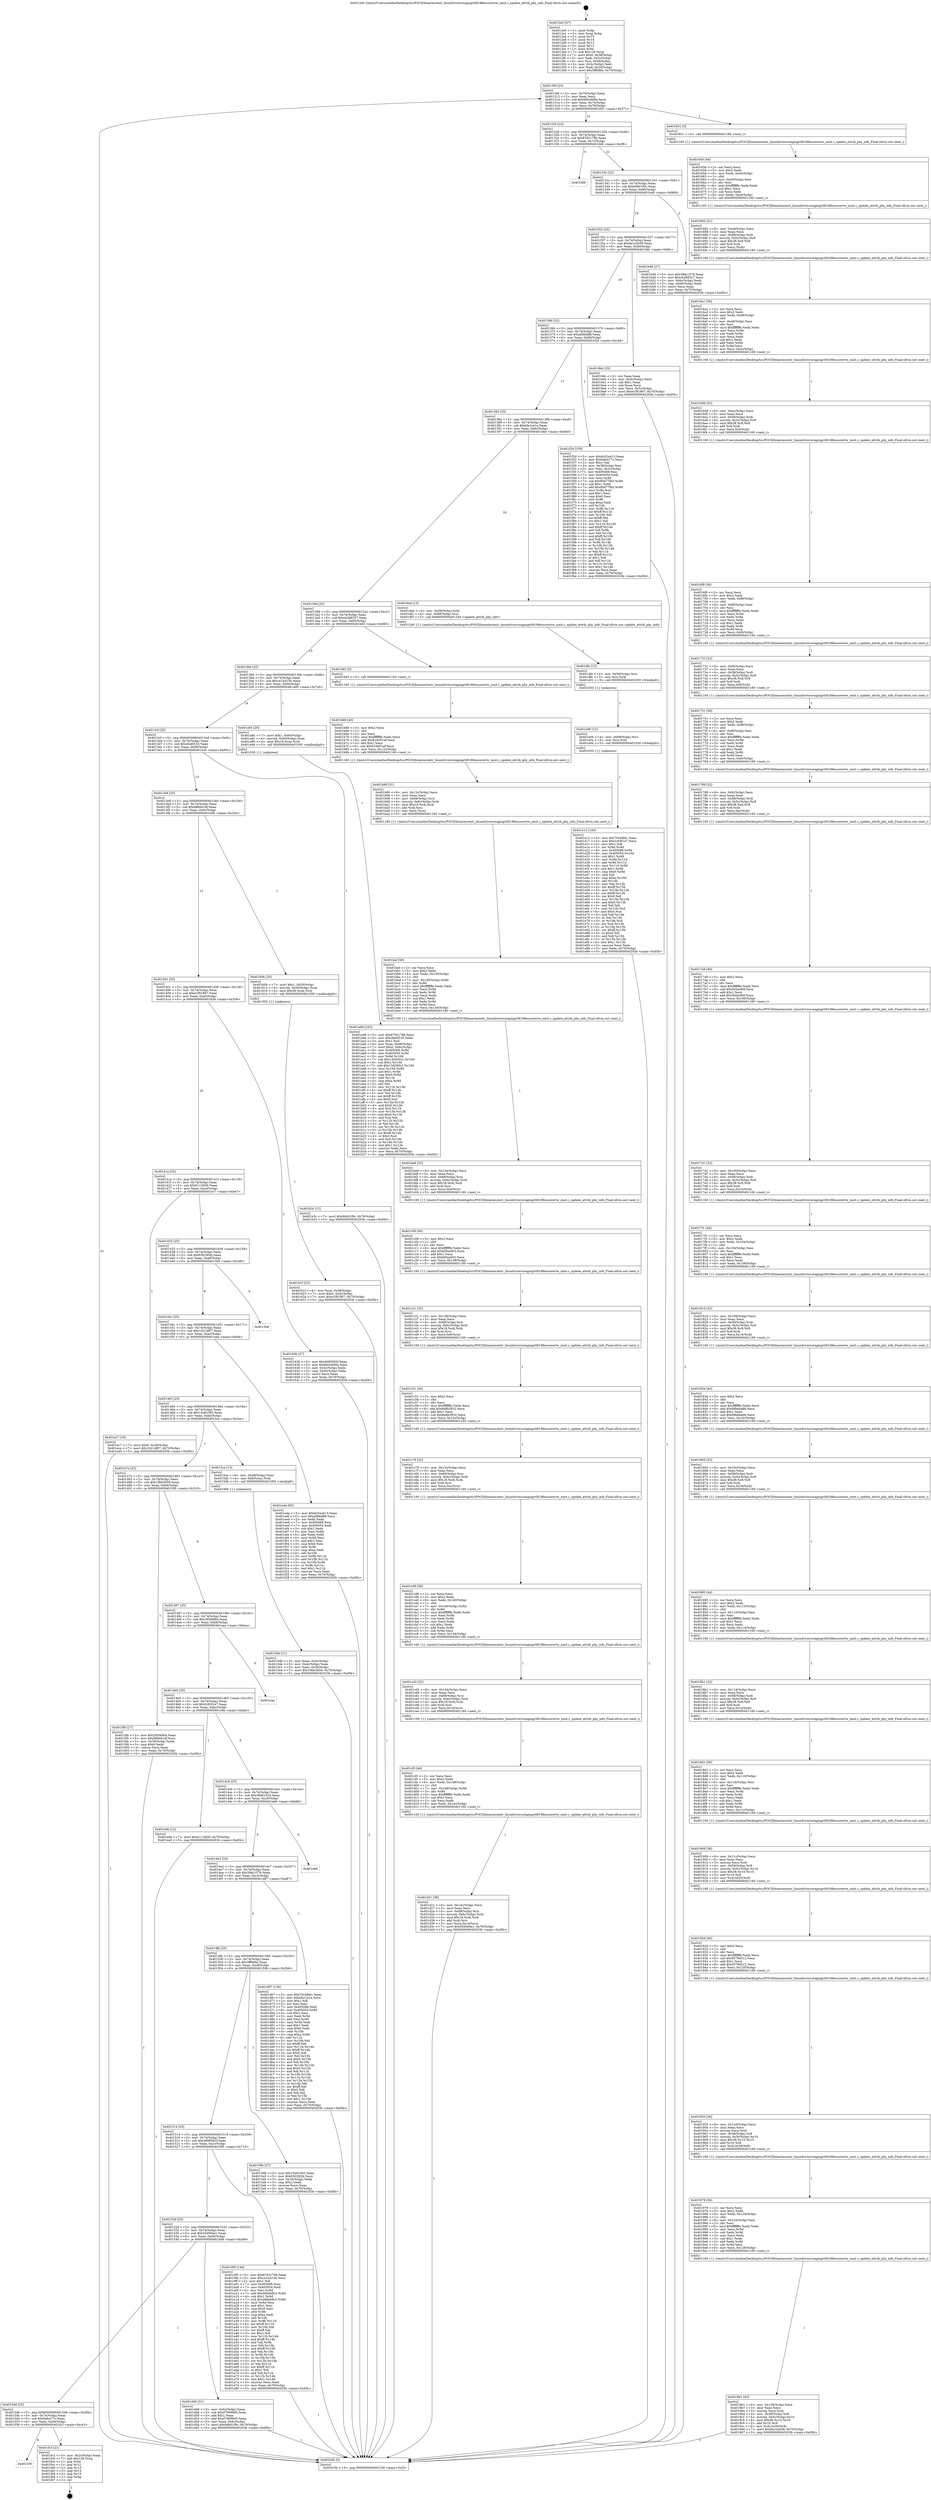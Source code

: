 digraph "0x4012e0" {
  label = "0x4012e0 (/mnt/c/Users/mathe/Desktop/tcc/POCII/binaries/extr_linuxdriversstagingrtl8188eucorertw_xmit.c_update_attrib_phy_info_Final-ollvm.out::main(0))"
  labelloc = "t"
  node[shape=record]

  Entry [label="",width=0.3,height=0.3,shape=circle,fillcolor=black,style=filled]
  "0x40130f" [label="{
     0x40130f [23]\l
     | [instrs]\l
     &nbsp;&nbsp;0x40130f \<+3\>: mov -0x70(%rbp),%eax\l
     &nbsp;&nbsp;0x401312 \<+2\>: mov %eax,%ecx\l
     &nbsp;&nbsp;0x401314 \<+6\>: sub $0x860c609a,%ecx\l
     &nbsp;&nbsp;0x40131a \<+3\>: mov %eax,-0x74(%rbp)\l
     &nbsp;&nbsp;0x40131d \<+3\>: mov %ecx,-0x78(%rbp)\l
     &nbsp;&nbsp;0x401320 \<+6\>: je 0000000000401651 \<main+0x371\>\l
  }"]
  "0x401651" [label="{
     0x401651 [5]\l
     | [instrs]\l
     &nbsp;&nbsp;0x401651 \<+5\>: call 0000000000401160 \<next_i\>\l
     | [calls]\l
     &nbsp;&nbsp;0x401160 \{1\} (/mnt/c/Users/mathe/Desktop/tcc/POCII/binaries/extr_linuxdriversstagingrtl8188eucorertw_xmit.c_update_attrib_phy_info_Final-ollvm.out::next_i)\l
  }"]
  "0x401326" [label="{
     0x401326 [22]\l
     | [instrs]\l
     &nbsp;&nbsp;0x401326 \<+5\>: jmp 000000000040132b \<main+0x4b\>\l
     &nbsp;&nbsp;0x40132b \<+3\>: mov -0x74(%rbp),%eax\l
     &nbsp;&nbsp;0x40132e \<+5\>: sub $0x8793178b,%eax\l
     &nbsp;&nbsp;0x401333 \<+3\>: mov %eax,-0x7c(%rbp)\l
     &nbsp;&nbsp;0x401336 \<+6\>: je 0000000000401fd8 \<main+0xcf8\>\l
  }"]
  Exit [label="",width=0.3,height=0.3,shape=circle,fillcolor=black,style=filled,peripheries=2]
  "0x401fd8" [label="{
     0x401fd8\l
  }", style=dashed]
  "0x40133c" [label="{
     0x40133c [22]\l
     | [instrs]\l
     &nbsp;&nbsp;0x40133c \<+5\>: jmp 0000000000401341 \<main+0x61\>\l
     &nbsp;&nbsp;0x401341 \<+3\>: mov -0x74(%rbp),%eax\l
     &nbsp;&nbsp;0x401344 \<+5\>: sub $0x8db01f9c,%eax\l
     &nbsp;&nbsp;0x401349 \<+3\>: mov %eax,-0x80(%rbp)\l
     &nbsp;&nbsp;0x40134c \<+6\>: je 0000000000401b48 \<main+0x868\>\l
  }"]
  "0x40155f" [label="{
     0x40155f\l
  }", style=dashed]
  "0x401b48" [label="{
     0x401b48 [27]\l
     | [instrs]\l
     &nbsp;&nbsp;0x401b48 \<+5\>: mov $0x39dc1576,%eax\l
     &nbsp;&nbsp;0x401b4d \<+5\>: mov $0xcb289327,%ecx\l
     &nbsp;&nbsp;0x401b52 \<+3\>: mov -0x6c(%rbp),%edx\l
     &nbsp;&nbsp;0x401b55 \<+3\>: cmp -0x60(%rbp),%edx\l
     &nbsp;&nbsp;0x401b58 \<+3\>: cmovl %ecx,%eax\l
     &nbsp;&nbsp;0x401b5b \<+3\>: mov %eax,-0x70(%rbp)\l
     &nbsp;&nbsp;0x401b5e \<+5\>: jmp 000000000040203b \<main+0xd5b\>\l
  }"]
  "0x401352" [label="{
     0x401352 [25]\l
     | [instrs]\l
     &nbsp;&nbsp;0x401352 \<+5\>: jmp 0000000000401357 \<main+0x77\>\l
     &nbsp;&nbsp;0x401357 \<+3\>: mov -0x74(%rbp),%eax\l
     &nbsp;&nbsp;0x40135a \<+5\>: sub $0x9a1e2b39,%eax\l
     &nbsp;&nbsp;0x40135f \<+6\>: mov %eax,-0x84(%rbp)\l
     &nbsp;&nbsp;0x401365 \<+6\>: je 00000000004019dc \<main+0x6fc\>\l
  }"]
  "0x401fc3" [label="{
     0x401fc3 [21]\l
     | [instrs]\l
     &nbsp;&nbsp;0x401fc3 \<+3\>: mov -0x2c(%rbp),%eax\l
     &nbsp;&nbsp;0x401fc6 \<+7\>: add $0x128,%rsp\l
     &nbsp;&nbsp;0x401fcd \<+1\>: pop %rbx\l
     &nbsp;&nbsp;0x401fce \<+2\>: pop %r12\l
     &nbsp;&nbsp;0x401fd0 \<+2\>: pop %r13\l
     &nbsp;&nbsp;0x401fd2 \<+2\>: pop %r14\l
     &nbsp;&nbsp;0x401fd4 \<+2\>: pop %r15\l
     &nbsp;&nbsp;0x401fd6 \<+1\>: pop %rbp\l
     &nbsp;&nbsp;0x401fd7 \<+1\>: ret\l
  }"]
  "0x4019dc" [label="{
     0x4019dc [25]\l
     | [instrs]\l
     &nbsp;&nbsp;0x4019dc \<+2\>: xor %eax,%eax\l
     &nbsp;&nbsp;0x4019de \<+3\>: mov -0x5c(%rbp),%ecx\l
     &nbsp;&nbsp;0x4019e1 \<+3\>: sub $0x1,%eax\l
     &nbsp;&nbsp;0x4019e4 \<+2\>: sub %eax,%ecx\l
     &nbsp;&nbsp;0x4019e6 \<+3\>: mov %ecx,-0x5c(%rbp)\l
     &nbsp;&nbsp;0x4019e9 \<+7\>: movl $0xe1f91867,-0x70(%rbp)\l
     &nbsp;&nbsp;0x4019f0 \<+5\>: jmp 000000000040203b \<main+0xd5b\>\l
  }"]
  "0x40136b" [label="{
     0x40136b [25]\l
     | [instrs]\l
     &nbsp;&nbsp;0x40136b \<+5\>: jmp 0000000000401370 \<main+0x90\>\l
     &nbsp;&nbsp;0x401370 \<+3\>: mov -0x74(%rbp),%eax\l
     &nbsp;&nbsp;0x401373 \<+5\>: sub $0xaf4fed88,%eax\l
     &nbsp;&nbsp;0x401378 \<+6\>: mov %eax,-0x88(%rbp)\l
     &nbsp;&nbsp;0x40137e \<+6\>: je 0000000000401f2d \<main+0xc4d\>\l
  }"]
  "0x401e12" [label="{
     0x401e12 [140]\l
     | [instrs]\l
     &nbsp;&nbsp;0x401e12 \<+5\>: mov $0x70c49fa1,%eax\l
     &nbsp;&nbsp;0x401e17 \<+5\>: mov $0x2c93f1e7,%ecx\l
     &nbsp;&nbsp;0x401e1c \<+2\>: mov $0x1,%dl\l
     &nbsp;&nbsp;0x401e1e \<+3\>: xor %r8d,%r8d\l
     &nbsp;&nbsp;0x401e21 \<+8\>: mov 0x405068,%r9d\l
     &nbsp;&nbsp;0x401e29 \<+8\>: mov 0x405054,%r10d\l
     &nbsp;&nbsp;0x401e31 \<+4\>: sub $0x1,%r8d\l
     &nbsp;&nbsp;0x401e35 \<+3\>: mov %r9d,%r11d\l
     &nbsp;&nbsp;0x401e38 \<+3\>: add %r8d,%r11d\l
     &nbsp;&nbsp;0x401e3b \<+4\>: imul %r11d,%r9d\l
     &nbsp;&nbsp;0x401e3f \<+4\>: and $0x1,%r9d\l
     &nbsp;&nbsp;0x401e43 \<+4\>: cmp $0x0,%r9d\l
     &nbsp;&nbsp;0x401e47 \<+3\>: sete %bl\l
     &nbsp;&nbsp;0x401e4a \<+4\>: cmp $0xa,%r10d\l
     &nbsp;&nbsp;0x401e4e \<+4\>: setl %r14b\l
     &nbsp;&nbsp;0x401e52 \<+3\>: mov %bl,%r15b\l
     &nbsp;&nbsp;0x401e55 \<+4\>: xor $0xff,%r15b\l
     &nbsp;&nbsp;0x401e59 \<+3\>: mov %r14b,%r12b\l
     &nbsp;&nbsp;0x401e5c \<+4\>: xor $0xff,%r12b\l
     &nbsp;&nbsp;0x401e60 \<+3\>: xor $0x0,%dl\l
     &nbsp;&nbsp;0x401e63 \<+3\>: mov %r15b,%r13b\l
     &nbsp;&nbsp;0x401e66 \<+4\>: and $0x0,%r13b\l
     &nbsp;&nbsp;0x401e6a \<+2\>: and %dl,%bl\l
     &nbsp;&nbsp;0x401e6c \<+3\>: mov %r12b,%sil\l
     &nbsp;&nbsp;0x401e6f \<+4\>: and $0x0,%sil\l
     &nbsp;&nbsp;0x401e73 \<+3\>: and %dl,%r14b\l
     &nbsp;&nbsp;0x401e76 \<+3\>: or %bl,%r13b\l
     &nbsp;&nbsp;0x401e79 \<+3\>: or %r14b,%sil\l
     &nbsp;&nbsp;0x401e7c \<+3\>: xor %sil,%r13b\l
     &nbsp;&nbsp;0x401e7f \<+3\>: or %r12b,%r15b\l
     &nbsp;&nbsp;0x401e82 \<+4\>: xor $0xff,%r15b\l
     &nbsp;&nbsp;0x401e86 \<+3\>: or $0x0,%dl\l
     &nbsp;&nbsp;0x401e89 \<+3\>: and %dl,%r15b\l
     &nbsp;&nbsp;0x401e8c \<+3\>: or %r15b,%r13b\l
     &nbsp;&nbsp;0x401e8f \<+4\>: test $0x1,%r13b\l
     &nbsp;&nbsp;0x401e93 \<+3\>: cmovne %ecx,%eax\l
     &nbsp;&nbsp;0x401e96 \<+3\>: mov %eax,-0x70(%rbp)\l
     &nbsp;&nbsp;0x401e99 \<+5\>: jmp 000000000040203b \<main+0xd5b\>\l
  }"]
  "0x401f2d" [label="{
     0x401f2d [150]\l
     | [instrs]\l
     &nbsp;&nbsp;0x401f2d \<+5\>: mov $0x6c52a413,%eax\l
     &nbsp;&nbsp;0x401f32 \<+5\>: mov $0x6afce77c,%ecx\l
     &nbsp;&nbsp;0x401f37 \<+2\>: mov $0x1,%dl\l
     &nbsp;&nbsp;0x401f39 \<+3\>: mov -0x38(%rbp),%esi\l
     &nbsp;&nbsp;0x401f3c \<+3\>: mov %esi,-0x2c(%rbp)\l
     &nbsp;&nbsp;0x401f3f \<+7\>: mov 0x405068,%esi\l
     &nbsp;&nbsp;0x401f46 \<+7\>: mov 0x405054,%edi\l
     &nbsp;&nbsp;0x401f4d \<+3\>: mov %esi,%r8d\l
     &nbsp;&nbsp;0x401f50 \<+7\>: sub $0x80d77fb5,%r8d\l
     &nbsp;&nbsp;0x401f57 \<+4\>: sub $0x1,%r8d\l
     &nbsp;&nbsp;0x401f5b \<+7\>: add $0x80d77fb5,%r8d\l
     &nbsp;&nbsp;0x401f62 \<+4\>: imul %r8d,%esi\l
     &nbsp;&nbsp;0x401f66 \<+3\>: and $0x1,%esi\l
     &nbsp;&nbsp;0x401f69 \<+3\>: cmp $0x0,%esi\l
     &nbsp;&nbsp;0x401f6c \<+4\>: sete %r9b\l
     &nbsp;&nbsp;0x401f70 \<+3\>: cmp $0xa,%edi\l
     &nbsp;&nbsp;0x401f73 \<+4\>: setl %r10b\l
     &nbsp;&nbsp;0x401f77 \<+3\>: mov %r9b,%r11b\l
     &nbsp;&nbsp;0x401f7a \<+4\>: xor $0xff,%r11b\l
     &nbsp;&nbsp;0x401f7e \<+3\>: mov %r10b,%bl\l
     &nbsp;&nbsp;0x401f81 \<+3\>: xor $0xff,%bl\l
     &nbsp;&nbsp;0x401f84 \<+3\>: xor $0x1,%dl\l
     &nbsp;&nbsp;0x401f87 \<+3\>: mov %r11b,%r14b\l
     &nbsp;&nbsp;0x401f8a \<+4\>: and $0xff,%r14b\l
     &nbsp;&nbsp;0x401f8e \<+3\>: and %dl,%r9b\l
     &nbsp;&nbsp;0x401f91 \<+3\>: mov %bl,%r15b\l
     &nbsp;&nbsp;0x401f94 \<+4\>: and $0xff,%r15b\l
     &nbsp;&nbsp;0x401f98 \<+3\>: and %dl,%r10b\l
     &nbsp;&nbsp;0x401f9b \<+3\>: or %r9b,%r14b\l
     &nbsp;&nbsp;0x401f9e \<+3\>: or %r10b,%r15b\l
     &nbsp;&nbsp;0x401fa1 \<+3\>: xor %r15b,%r14b\l
     &nbsp;&nbsp;0x401fa4 \<+3\>: or %bl,%r11b\l
     &nbsp;&nbsp;0x401fa7 \<+4\>: xor $0xff,%r11b\l
     &nbsp;&nbsp;0x401fab \<+3\>: or $0x1,%dl\l
     &nbsp;&nbsp;0x401fae \<+3\>: and %dl,%r11b\l
     &nbsp;&nbsp;0x401fb1 \<+3\>: or %r11b,%r14b\l
     &nbsp;&nbsp;0x401fb4 \<+4\>: test $0x1,%r14b\l
     &nbsp;&nbsp;0x401fb8 \<+3\>: cmovne %ecx,%eax\l
     &nbsp;&nbsp;0x401fbb \<+3\>: mov %eax,-0x70(%rbp)\l
     &nbsp;&nbsp;0x401fbe \<+5\>: jmp 000000000040203b \<main+0xd5b\>\l
  }"]
  "0x401384" [label="{
     0x401384 [25]\l
     | [instrs]\l
     &nbsp;&nbsp;0x401384 \<+5\>: jmp 0000000000401389 \<main+0xa9\>\l
     &nbsp;&nbsp;0x401389 \<+3\>: mov -0x74(%rbp),%eax\l
     &nbsp;&nbsp;0x40138c \<+5\>: sub $0xbfa1ce1a,%eax\l
     &nbsp;&nbsp;0x401391 \<+6\>: mov %eax,-0x8c(%rbp)\l
     &nbsp;&nbsp;0x401397 \<+6\>: je 0000000000401ded \<main+0xb0d\>\l
  }"]
  "0x401e06" [label="{
     0x401e06 [12]\l
     | [instrs]\l
     &nbsp;&nbsp;0x401e06 \<+4\>: mov -0x68(%rbp),%rsi\l
     &nbsp;&nbsp;0x401e0a \<+3\>: mov %rsi,%rdi\l
     &nbsp;&nbsp;0x401e0d \<+5\>: call 0000000000401030 \<free@plt\>\l
     | [calls]\l
     &nbsp;&nbsp;0x401030 \{1\} (unknown)\l
  }"]
  "0x401ded" [label="{
     0x401ded [13]\l
     | [instrs]\l
     &nbsp;&nbsp;0x401ded \<+4\>: mov -0x58(%rbp),%rdi\l
     &nbsp;&nbsp;0x401df1 \<+4\>: mov -0x68(%rbp),%rsi\l
     &nbsp;&nbsp;0x401df5 \<+5\>: call 0000000000401240 \<update_attrib_phy_info\>\l
     | [calls]\l
     &nbsp;&nbsp;0x401240 \{1\} (/mnt/c/Users/mathe/Desktop/tcc/POCII/binaries/extr_linuxdriversstagingrtl8188eucorertw_xmit.c_update_attrib_phy_info_Final-ollvm.out::update_attrib_phy_info)\l
  }"]
  "0x40139d" [label="{
     0x40139d [25]\l
     | [instrs]\l
     &nbsp;&nbsp;0x40139d \<+5\>: jmp 00000000004013a2 \<main+0xc2\>\l
     &nbsp;&nbsp;0x4013a2 \<+3\>: mov -0x74(%rbp),%eax\l
     &nbsp;&nbsp;0x4013a5 \<+5\>: sub $0xcb289327,%eax\l
     &nbsp;&nbsp;0x4013aa \<+6\>: mov %eax,-0x90(%rbp)\l
     &nbsp;&nbsp;0x4013b0 \<+6\>: je 0000000000401b63 \<main+0x883\>\l
  }"]
  "0x401dfa" [label="{
     0x401dfa [12]\l
     | [instrs]\l
     &nbsp;&nbsp;0x401dfa \<+4\>: mov -0x58(%rbp),%rsi\l
     &nbsp;&nbsp;0x401dfe \<+3\>: mov %rsi,%rdi\l
     &nbsp;&nbsp;0x401e01 \<+5\>: call 0000000000401030 \<free@plt\>\l
     | [calls]\l
     &nbsp;&nbsp;0x401030 \{1\} (unknown)\l
  }"]
  "0x401b63" [label="{
     0x401b63 [5]\l
     | [instrs]\l
     &nbsp;&nbsp;0x401b63 \<+5\>: call 0000000000401160 \<next_i\>\l
     | [calls]\l
     &nbsp;&nbsp;0x401160 \{1\} (/mnt/c/Users/mathe/Desktop/tcc/POCII/binaries/extr_linuxdriversstagingrtl8188eucorertw_xmit.c_update_attrib_phy_info_Final-ollvm.out::next_i)\l
  }"]
  "0x4013b6" [label="{
     0x4013b6 [25]\l
     | [instrs]\l
     &nbsp;&nbsp;0x4013b6 \<+5\>: jmp 00000000004013bb \<main+0xdb\>\l
     &nbsp;&nbsp;0x4013bb \<+3\>: mov -0x74(%rbp),%eax\l
     &nbsp;&nbsp;0x4013be \<+5\>: sub $0xce1b4156,%eax\l
     &nbsp;&nbsp;0x4013c3 \<+6\>: mov %eax,-0x94(%rbp)\l
     &nbsp;&nbsp;0x4013c9 \<+6\>: je 0000000000401a85 \<main+0x7a5\>\l
  }"]
  "0x401546" [label="{
     0x401546 [25]\l
     | [instrs]\l
     &nbsp;&nbsp;0x401546 \<+5\>: jmp 000000000040154b \<main+0x26b\>\l
     &nbsp;&nbsp;0x40154b \<+3\>: mov -0x74(%rbp),%eax\l
     &nbsp;&nbsp;0x40154e \<+5\>: sub $0x6afce77c,%eax\l
     &nbsp;&nbsp;0x401553 \<+6\>: mov %eax,-0xd4(%rbp)\l
     &nbsp;&nbsp;0x401559 \<+6\>: je 0000000000401fc3 \<main+0xce3\>\l
  }"]
  "0x401a85" [label="{
     0x401a85 [20]\l
     | [instrs]\l
     &nbsp;&nbsp;0x401a85 \<+7\>: movl $0x1,-0x60(%rbp)\l
     &nbsp;&nbsp;0x401a8c \<+4\>: movslq -0x60(%rbp),%rax\l
     &nbsp;&nbsp;0x401a90 \<+4\>: imul $0x18,%rax,%rdi\l
     &nbsp;&nbsp;0x401a94 \<+5\>: call 0000000000401050 \<malloc@plt\>\l
     | [calls]\l
     &nbsp;&nbsp;0x401050 \{1\} (unknown)\l
  }"]
  "0x4013cf" [label="{
     0x4013cf [25]\l
     | [instrs]\l
     &nbsp;&nbsp;0x4013cf \<+5\>: jmp 00000000004013d4 \<main+0xf4\>\l
     &nbsp;&nbsp;0x4013d4 \<+3\>: mov -0x74(%rbp),%eax\l
     &nbsp;&nbsp;0x4013d7 \<+5\>: sub $0xcfa40516,%eax\l
     &nbsp;&nbsp;0x4013dc \<+6\>: mov %eax,-0x98(%rbp)\l
     &nbsp;&nbsp;0x4013e2 \<+6\>: je 0000000000401b3c \<main+0x85c\>\l
  }"]
  "0x401d48" [label="{
     0x401d48 [31]\l
     | [instrs]\l
     &nbsp;&nbsp;0x401d48 \<+3\>: mov -0x6c(%rbp),%eax\l
     &nbsp;&nbsp;0x401d4b \<+5\>: sub $0xd79098d5,%eax\l
     &nbsp;&nbsp;0x401d50 \<+3\>: add $0x1,%eax\l
     &nbsp;&nbsp;0x401d53 \<+5\>: add $0xd79098d5,%eax\l
     &nbsp;&nbsp;0x401d58 \<+3\>: mov %eax,-0x6c(%rbp)\l
     &nbsp;&nbsp;0x401d5b \<+7\>: movl $0x8db01f9c,-0x70(%rbp)\l
     &nbsp;&nbsp;0x401d62 \<+5\>: jmp 000000000040203b \<main+0xd5b\>\l
  }"]
  "0x401b3c" [label="{
     0x401b3c [12]\l
     | [instrs]\l
     &nbsp;&nbsp;0x401b3c \<+7\>: movl $0x8db01f9c,-0x70(%rbp)\l
     &nbsp;&nbsp;0x401b43 \<+5\>: jmp 000000000040203b \<main+0xd5b\>\l
  }"]
  "0x4013e8" [label="{
     0x4013e8 [25]\l
     | [instrs]\l
     &nbsp;&nbsp;0x4013e8 \<+5\>: jmp 00000000004013ed \<main+0x10d\>\l
     &nbsp;&nbsp;0x4013ed \<+3\>: mov -0x74(%rbp),%eax\l
     &nbsp;&nbsp;0x4013f0 \<+5\>: sub $0xd88d41df,%eax\l
     &nbsp;&nbsp;0x4013f5 \<+6\>: mov %eax,-0x9c(%rbp)\l
     &nbsp;&nbsp;0x4013fb \<+6\>: je 000000000040160b \<main+0x32b\>\l
  }"]
  "0x401d21" [label="{
     0x401d21 [39]\l
     | [instrs]\l
     &nbsp;&nbsp;0x401d21 \<+6\>: mov -0x14c(%rbp),%ecx\l
     &nbsp;&nbsp;0x401d27 \<+3\>: imul %eax,%ecx\l
     &nbsp;&nbsp;0x401d2a \<+4\>: mov -0x68(%rbp),%rsi\l
     &nbsp;&nbsp;0x401d2e \<+4\>: movslq -0x6c(%rbp),%rdi\l
     &nbsp;&nbsp;0x401d32 \<+4\>: imul $0x18,%rdi,%rdi\l
     &nbsp;&nbsp;0x401d36 \<+3\>: add %rdi,%rsi\l
     &nbsp;&nbsp;0x401d39 \<+3\>: mov %ecx,0x14(%rsi)\l
     &nbsp;&nbsp;0x401d3c \<+7\>: movl $0x55d584e1,-0x70(%rbp)\l
     &nbsp;&nbsp;0x401d43 \<+5\>: jmp 000000000040203b \<main+0xd5b\>\l
  }"]
  "0x40160b" [label="{
     0x40160b [20]\l
     | [instrs]\l
     &nbsp;&nbsp;0x40160b \<+7\>: movl $0x1,-0x50(%rbp)\l
     &nbsp;&nbsp;0x401612 \<+4\>: movslq -0x50(%rbp),%rax\l
     &nbsp;&nbsp;0x401616 \<+4\>: imul $0x38,%rax,%rdi\l
     &nbsp;&nbsp;0x40161a \<+5\>: call 0000000000401050 \<malloc@plt\>\l
     | [calls]\l
     &nbsp;&nbsp;0x401050 \{1\} (unknown)\l
  }"]
  "0x401401" [label="{
     0x401401 [25]\l
     | [instrs]\l
     &nbsp;&nbsp;0x401401 \<+5\>: jmp 0000000000401406 \<main+0x126\>\l
     &nbsp;&nbsp;0x401406 \<+3\>: mov -0x74(%rbp),%eax\l
     &nbsp;&nbsp;0x401409 \<+5\>: sub $0xe1f91867,%eax\l
     &nbsp;&nbsp;0x40140e \<+6\>: mov %eax,-0xa0(%rbp)\l
     &nbsp;&nbsp;0x401414 \<+6\>: je 0000000000401636 \<main+0x356\>\l
  }"]
  "0x401cf3" [label="{
     0x401cf3 [46]\l
     | [instrs]\l
     &nbsp;&nbsp;0x401cf3 \<+2\>: xor %ecx,%ecx\l
     &nbsp;&nbsp;0x401cf5 \<+5\>: mov $0x2,%edx\l
     &nbsp;&nbsp;0x401cfa \<+6\>: mov %edx,-0x148(%rbp)\l
     &nbsp;&nbsp;0x401d00 \<+1\>: cltd\l
     &nbsp;&nbsp;0x401d01 \<+7\>: mov -0x148(%rbp),%r8d\l
     &nbsp;&nbsp;0x401d08 \<+3\>: idiv %r8d\l
     &nbsp;&nbsp;0x401d0b \<+6\>: imul $0xfffffffe,%edx,%edx\l
     &nbsp;&nbsp;0x401d11 \<+3\>: sub $0x1,%ecx\l
     &nbsp;&nbsp;0x401d14 \<+2\>: sub %ecx,%edx\l
     &nbsp;&nbsp;0x401d16 \<+6\>: mov %edx,-0x14c(%rbp)\l
     &nbsp;&nbsp;0x401d1c \<+5\>: call 0000000000401160 \<next_i\>\l
     | [calls]\l
     &nbsp;&nbsp;0x401160 \{1\} (/mnt/c/Users/mathe/Desktop/tcc/POCII/binaries/extr_linuxdriversstagingrtl8188eucorertw_xmit.c_update_attrib_phy_info_Final-ollvm.out::next_i)\l
  }"]
  "0x401636" [label="{
     0x401636 [27]\l
     | [instrs]\l
     &nbsp;&nbsp;0x401636 \<+5\>: mov $0x4099582f,%eax\l
     &nbsp;&nbsp;0x40163b \<+5\>: mov $0x860c609a,%ecx\l
     &nbsp;&nbsp;0x401640 \<+3\>: mov -0x5c(%rbp),%edx\l
     &nbsp;&nbsp;0x401643 \<+3\>: cmp -0x50(%rbp),%edx\l
     &nbsp;&nbsp;0x401646 \<+3\>: cmovl %ecx,%eax\l
     &nbsp;&nbsp;0x401649 \<+3\>: mov %eax,-0x70(%rbp)\l
     &nbsp;&nbsp;0x40164c \<+5\>: jmp 000000000040203b \<main+0xd5b\>\l
  }"]
  "0x40141a" [label="{
     0x40141a [25]\l
     | [instrs]\l
     &nbsp;&nbsp;0x40141a \<+5\>: jmp 000000000040141f \<main+0x13f\>\l
     &nbsp;&nbsp;0x40141f \<+3\>: mov -0x74(%rbp),%eax\l
     &nbsp;&nbsp;0x401422 \<+5\>: sub $0xf111fd30,%eax\l
     &nbsp;&nbsp;0x401427 \<+6\>: mov %eax,-0xa4(%rbp)\l
     &nbsp;&nbsp;0x40142d \<+6\>: je 0000000000401ec7 \<main+0xbe7\>\l
  }"]
  "0x401cd3" [label="{
     0x401cd3 [32]\l
     | [instrs]\l
     &nbsp;&nbsp;0x401cd3 \<+6\>: mov -0x144(%rbp),%ecx\l
     &nbsp;&nbsp;0x401cd9 \<+3\>: imul %eax,%ecx\l
     &nbsp;&nbsp;0x401cdc \<+4\>: mov -0x68(%rbp),%rsi\l
     &nbsp;&nbsp;0x401ce0 \<+4\>: movslq -0x6c(%rbp),%rdi\l
     &nbsp;&nbsp;0x401ce4 \<+4\>: imul $0x18,%rdi,%rdi\l
     &nbsp;&nbsp;0x401ce8 \<+3\>: add %rdi,%rsi\l
     &nbsp;&nbsp;0x401ceb \<+3\>: mov %ecx,0x10(%rsi)\l
     &nbsp;&nbsp;0x401cee \<+5\>: call 0000000000401160 \<next_i\>\l
     | [calls]\l
     &nbsp;&nbsp;0x401160 \{1\} (/mnt/c/Users/mathe/Desktop/tcc/POCII/binaries/extr_linuxdriversstagingrtl8188eucorertw_xmit.c_update_attrib_phy_info_Final-ollvm.out::next_i)\l
  }"]
  "0x401ec7" [label="{
     0x401ec7 [19]\l
     | [instrs]\l
     &nbsp;&nbsp;0x401ec7 \<+7\>: movl $0x0,-0x38(%rbp)\l
     &nbsp;&nbsp;0x401ece \<+7\>: movl $0x10214f67,-0x70(%rbp)\l
     &nbsp;&nbsp;0x401ed5 \<+5\>: jmp 000000000040203b \<main+0xd5b\>\l
  }"]
  "0x401433" [label="{
     0x401433 [25]\l
     | [instrs]\l
     &nbsp;&nbsp;0x401433 \<+5\>: jmp 0000000000401438 \<main+0x158\>\l
     &nbsp;&nbsp;0x401438 \<+3\>: mov -0x74(%rbp),%eax\l
     &nbsp;&nbsp;0x40143b \<+5\>: sub $0xfc92282b,%eax\l
     &nbsp;&nbsp;0x401440 \<+6\>: mov %eax,-0xa8(%rbp)\l
     &nbsp;&nbsp;0x401446 \<+6\>: je 00000000004015b6 \<main+0x2d6\>\l
  }"]
  "0x401c99" [label="{
     0x401c99 [58]\l
     | [instrs]\l
     &nbsp;&nbsp;0x401c99 \<+2\>: xor %ecx,%ecx\l
     &nbsp;&nbsp;0x401c9b \<+5\>: mov $0x2,%edx\l
     &nbsp;&nbsp;0x401ca0 \<+6\>: mov %edx,-0x140(%rbp)\l
     &nbsp;&nbsp;0x401ca6 \<+1\>: cltd\l
     &nbsp;&nbsp;0x401ca7 \<+7\>: mov -0x140(%rbp),%r8d\l
     &nbsp;&nbsp;0x401cae \<+3\>: idiv %r8d\l
     &nbsp;&nbsp;0x401cb1 \<+6\>: imul $0xfffffffe,%edx,%edx\l
     &nbsp;&nbsp;0x401cb7 \<+3\>: mov %ecx,%r9d\l
     &nbsp;&nbsp;0x401cba \<+3\>: sub %edx,%r9d\l
     &nbsp;&nbsp;0x401cbd \<+2\>: mov %ecx,%edx\l
     &nbsp;&nbsp;0x401cbf \<+3\>: sub $0x1,%edx\l
     &nbsp;&nbsp;0x401cc2 \<+3\>: add %edx,%r9d\l
     &nbsp;&nbsp;0x401cc5 \<+3\>: sub %r9d,%ecx\l
     &nbsp;&nbsp;0x401cc8 \<+6\>: mov %ecx,-0x144(%rbp)\l
     &nbsp;&nbsp;0x401cce \<+5\>: call 0000000000401160 \<next_i\>\l
     | [calls]\l
     &nbsp;&nbsp;0x401160 \{1\} (/mnt/c/Users/mathe/Desktop/tcc/POCII/binaries/extr_linuxdriversstagingrtl8188eucorertw_xmit.c_update_attrib_phy_info_Final-ollvm.out::next_i)\l
  }"]
  "0x4015b6" [label="{
     0x4015b6\l
  }", style=dashed]
  "0x40144c" [label="{
     0x40144c [25]\l
     | [instrs]\l
     &nbsp;&nbsp;0x40144c \<+5\>: jmp 0000000000401451 \<main+0x171\>\l
     &nbsp;&nbsp;0x401451 \<+3\>: mov -0x74(%rbp),%eax\l
     &nbsp;&nbsp;0x401454 \<+5\>: sub $0x10214f67,%eax\l
     &nbsp;&nbsp;0x401459 \<+6\>: mov %eax,-0xac(%rbp)\l
     &nbsp;&nbsp;0x40145f \<+6\>: je 0000000000401eda \<main+0xbfa\>\l
  }"]
  "0x401c79" [label="{
     0x401c79 [32]\l
     | [instrs]\l
     &nbsp;&nbsp;0x401c79 \<+6\>: mov -0x13c(%rbp),%ecx\l
     &nbsp;&nbsp;0x401c7f \<+3\>: imul %eax,%ecx\l
     &nbsp;&nbsp;0x401c82 \<+4\>: mov -0x68(%rbp),%rsi\l
     &nbsp;&nbsp;0x401c86 \<+4\>: movslq -0x6c(%rbp),%rdi\l
     &nbsp;&nbsp;0x401c8a \<+4\>: imul $0x18,%rdi,%rdi\l
     &nbsp;&nbsp;0x401c8e \<+3\>: add %rdi,%rsi\l
     &nbsp;&nbsp;0x401c91 \<+3\>: mov %ecx,0xc(%rsi)\l
     &nbsp;&nbsp;0x401c94 \<+5\>: call 0000000000401160 \<next_i\>\l
     | [calls]\l
     &nbsp;&nbsp;0x401160 \{1\} (/mnt/c/Users/mathe/Desktop/tcc/POCII/binaries/extr_linuxdriversstagingrtl8188eucorertw_xmit.c_update_attrib_phy_info_Final-ollvm.out::next_i)\l
  }"]
  "0x401eda" [label="{
     0x401eda [83]\l
     | [instrs]\l
     &nbsp;&nbsp;0x401eda \<+5\>: mov $0x6c52a413,%eax\l
     &nbsp;&nbsp;0x401edf \<+5\>: mov $0xaf4fed88,%ecx\l
     &nbsp;&nbsp;0x401ee4 \<+2\>: xor %edx,%edx\l
     &nbsp;&nbsp;0x401ee6 \<+7\>: mov 0x405068,%esi\l
     &nbsp;&nbsp;0x401eed \<+7\>: mov 0x405054,%edi\l
     &nbsp;&nbsp;0x401ef4 \<+3\>: sub $0x1,%edx\l
     &nbsp;&nbsp;0x401ef7 \<+3\>: mov %esi,%r8d\l
     &nbsp;&nbsp;0x401efa \<+3\>: add %edx,%r8d\l
     &nbsp;&nbsp;0x401efd \<+4\>: imul %r8d,%esi\l
     &nbsp;&nbsp;0x401f01 \<+3\>: and $0x1,%esi\l
     &nbsp;&nbsp;0x401f04 \<+3\>: cmp $0x0,%esi\l
     &nbsp;&nbsp;0x401f07 \<+4\>: sete %r9b\l
     &nbsp;&nbsp;0x401f0b \<+3\>: cmp $0xa,%edi\l
     &nbsp;&nbsp;0x401f0e \<+4\>: setl %r10b\l
     &nbsp;&nbsp;0x401f12 \<+3\>: mov %r9b,%r11b\l
     &nbsp;&nbsp;0x401f15 \<+3\>: and %r10b,%r11b\l
     &nbsp;&nbsp;0x401f18 \<+3\>: xor %r10b,%r9b\l
     &nbsp;&nbsp;0x401f1b \<+3\>: or %r9b,%r11b\l
     &nbsp;&nbsp;0x401f1e \<+4\>: test $0x1,%r11b\l
     &nbsp;&nbsp;0x401f22 \<+3\>: cmovne %ecx,%eax\l
     &nbsp;&nbsp;0x401f25 \<+3\>: mov %eax,-0x70(%rbp)\l
     &nbsp;&nbsp;0x401f28 \<+5\>: jmp 000000000040203b \<main+0xd5b\>\l
  }"]
  "0x401465" [label="{
     0x401465 [25]\l
     | [instrs]\l
     &nbsp;&nbsp;0x401465 \<+5\>: jmp 000000000040146a \<main+0x18a\>\l
     &nbsp;&nbsp;0x40146a \<+3\>: mov -0x74(%rbp),%eax\l
     &nbsp;&nbsp;0x40146d \<+5\>: sub $0x15a92393,%eax\l
     &nbsp;&nbsp;0x401472 \<+6\>: mov %eax,-0xb0(%rbp)\l
     &nbsp;&nbsp;0x401478 \<+6\>: je 00000000004015ce \<main+0x2ee\>\l
  }"]
  "0x401c51" [label="{
     0x401c51 [40]\l
     | [instrs]\l
     &nbsp;&nbsp;0x401c51 \<+5\>: mov $0x2,%ecx\l
     &nbsp;&nbsp;0x401c56 \<+1\>: cltd\l
     &nbsp;&nbsp;0x401c57 \<+2\>: idiv %ecx\l
     &nbsp;&nbsp;0x401c59 \<+6\>: imul $0xfffffffe,%edx,%ecx\l
     &nbsp;&nbsp;0x401c5f \<+6\>: add $0x8a8b3932,%ecx\l
     &nbsp;&nbsp;0x401c65 \<+3\>: add $0x1,%ecx\l
     &nbsp;&nbsp;0x401c68 \<+6\>: sub $0x8a8b3932,%ecx\l
     &nbsp;&nbsp;0x401c6e \<+6\>: mov %ecx,-0x13c(%rbp)\l
     &nbsp;&nbsp;0x401c74 \<+5\>: call 0000000000401160 \<next_i\>\l
     | [calls]\l
     &nbsp;&nbsp;0x401160 \{1\} (/mnt/c/Users/mathe/Desktop/tcc/POCII/binaries/extr_linuxdriversstagingrtl8188eucorertw_xmit.c_update_attrib_phy_info_Final-ollvm.out::next_i)\l
  }"]
  "0x4015ce" [label="{
     0x4015ce [13]\l
     | [instrs]\l
     &nbsp;&nbsp;0x4015ce \<+4\>: mov -0x48(%rbp),%rax\l
     &nbsp;&nbsp;0x4015d2 \<+4\>: mov 0x8(%rax),%rdi\l
     &nbsp;&nbsp;0x4015d6 \<+5\>: call 0000000000401060 \<atoi@plt\>\l
     | [calls]\l
     &nbsp;&nbsp;0x401060 \{1\} (unknown)\l
  }"]
  "0x40147e" [label="{
     0x40147e [25]\l
     | [instrs]\l
     &nbsp;&nbsp;0x40147e \<+5\>: jmp 0000000000401483 \<main+0x1a3\>\l
     &nbsp;&nbsp;0x401483 \<+3\>: mov -0x74(%rbp),%eax\l
     &nbsp;&nbsp;0x401486 \<+5\>: sub $0x19bb3b59,%eax\l
     &nbsp;&nbsp;0x40148b \<+6\>: mov %eax,-0xb4(%rbp)\l
     &nbsp;&nbsp;0x401491 \<+6\>: je 00000000004015f0 \<main+0x310\>\l
  }"]
  "0x401c31" [label="{
     0x401c31 [32]\l
     | [instrs]\l
     &nbsp;&nbsp;0x401c31 \<+6\>: mov -0x138(%rbp),%ecx\l
     &nbsp;&nbsp;0x401c37 \<+3\>: imul %eax,%ecx\l
     &nbsp;&nbsp;0x401c3a \<+4\>: mov -0x68(%rbp),%rsi\l
     &nbsp;&nbsp;0x401c3e \<+4\>: movslq -0x6c(%rbp),%rdi\l
     &nbsp;&nbsp;0x401c42 \<+4\>: imul $0x18,%rdi,%rdi\l
     &nbsp;&nbsp;0x401c46 \<+3\>: add %rdi,%rsi\l
     &nbsp;&nbsp;0x401c49 \<+3\>: mov %ecx,0x8(%rsi)\l
     &nbsp;&nbsp;0x401c4c \<+5\>: call 0000000000401160 \<next_i\>\l
     | [calls]\l
     &nbsp;&nbsp;0x401160 \{1\} (/mnt/c/Users/mathe/Desktop/tcc/POCII/binaries/extr_linuxdriversstagingrtl8188eucorertw_xmit.c_update_attrib_phy_info_Final-ollvm.out::next_i)\l
  }"]
  "0x4015f0" [label="{
     0x4015f0 [27]\l
     | [instrs]\l
     &nbsp;&nbsp;0x4015f0 \<+5\>: mov $0x285f49b4,%eax\l
     &nbsp;&nbsp;0x4015f5 \<+5\>: mov $0xd88d41df,%ecx\l
     &nbsp;&nbsp;0x4015fa \<+3\>: mov -0x30(%rbp),%edx\l
     &nbsp;&nbsp;0x4015fd \<+3\>: cmp $0x0,%edx\l
     &nbsp;&nbsp;0x401600 \<+3\>: cmove %ecx,%eax\l
     &nbsp;&nbsp;0x401603 \<+3\>: mov %eax,-0x70(%rbp)\l
     &nbsp;&nbsp;0x401606 \<+5\>: jmp 000000000040203b \<main+0xd5b\>\l
  }"]
  "0x401497" [label="{
     0x401497 [25]\l
     | [instrs]\l
     &nbsp;&nbsp;0x401497 \<+5\>: jmp 000000000040149c \<main+0x1bc\>\l
     &nbsp;&nbsp;0x40149c \<+3\>: mov -0x74(%rbp),%eax\l
     &nbsp;&nbsp;0x40149f \<+5\>: sub $0x285f49b4,%eax\l
     &nbsp;&nbsp;0x4014a4 \<+6\>: mov %eax,-0xb8(%rbp)\l
     &nbsp;&nbsp;0x4014aa \<+6\>: je 0000000000401eaa \<main+0xbca\>\l
  }"]
  "0x401c09" [label="{
     0x401c09 [40]\l
     | [instrs]\l
     &nbsp;&nbsp;0x401c09 \<+5\>: mov $0x2,%ecx\l
     &nbsp;&nbsp;0x401c0e \<+1\>: cltd\l
     &nbsp;&nbsp;0x401c0f \<+2\>: idiv %ecx\l
     &nbsp;&nbsp;0x401c11 \<+6\>: imul $0xfffffffe,%edx,%ecx\l
     &nbsp;&nbsp;0x401c17 \<+6\>: add $0xbf5aa003,%ecx\l
     &nbsp;&nbsp;0x401c1d \<+3\>: add $0x1,%ecx\l
     &nbsp;&nbsp;0x401c20 \<+6\>: sub $0xbf5aa003,%ecx\l
     &nbsp;&nbsp;0x401c26 \<+6\>: mov %ecx,-0x138(%rbp)\l
     &nbsp;&nbsp;0x401c2c \<+5\>: call 0000000000401160 \<next_i\>\l
     | [calls]\l
     &nbsp;&nbsp;0x401160 \{1\} (/mnt/c/Users/mathe/Desktop/tcc/POCII/binaries/extr_linuxdriversstagingrtl8188eucorertw_xmit.c_update_attrib_phy_info_Final-ollvm.out::next_i)\l
  }"]
  "0x401eaa" [label="{
     0x401eaa\l
  }", style=dashed]
  "0x4014b0" [label="{
     0x4014b0 [25]\l
     | [instrs]\l
     &nbsp;&nbsp;0x4014b0 \<+5\>: jmp 00000000004014b5 \<main+0x1d5\>\l
     &nbsp;&nbsp;0x4014b5 \<+3\>: mov -0x74(%rbp),%eax\l
     &nbsp;&nbsp;0x4014b8 \<+5\>: sub $0x2c93f1e7,%eax\l
     &nbsp;&nbsp;0x4014bd \<+6\>: mov %eax,-0xbc(%rbp)\l
     &nbsp;&nbsp;0x4014c3 \<+6\>: je 0000000000401e9e \<main+0xbbe\>\l
  }"]
  "0x401be9" [label="{
     0x401be9 [32]\l
     | [instrs]\l
     &nbsp;&nbsp;0x401be9 \<+6\>: mov -0x134(%rbp),%ecx\l
     &nbsp;&nbsp;0x401bef \<+3\>: imul %eax,%ecx\l
     &nbsp;&nbsp;0x401bf2 \<+4\>: mov -0x68(%rbp),%rsi\l
     &nbsp;&nbsp;0x401bf6 \<+4\>: movslq -0x6c(%rbp),%rdi\l
     &nbsp;&nbsp;0x401bfa \<+4\>: imul $0x18,%rdi,%rdi\l
     &nbsp;&nbsp;0x401bfe \<+3\>: add %rdi,%rsi\l
     &nbsp;&nbsp;0x401c01 \<+3\>: mov %ecx,0x4(%rsi)\l
     &nbsp;&nbsp;0x401c04 \<+5\>: call 0000000000401160 \<next_i\>\l
     | [calls]\l
     &nbsp;&nbsp;0x401160 \{1\} (/mnt/c/Users/mathe/Desktop/tcc/POCII/binaries/extr_linuxdriversstagingrtl8188eucorertw_xmit.c_update_attrib_phy_info_Final-ollvm.out::next_i)\l
  }"]
  "0x401e9e" [label="{
     0x401e9e [12]\l
     | [instrs]\l
     &nbsp;&nbsp;0x401e9e \<+7\>: movl $0xf111fd30,-0x70(%rbp)\l
     &nbsp;&nbsp;0x401ea5 \<+5\>: jmp 000000000040203b \<main+0xd5b\>\l
  }"]
  "0x4014c9" [label="{
     0x4014c9 [25]\l
     | [instrs]\l
     &nbsp;&nbsp;0x4014c9 \<+5\>: jmp 00000000004014ce \<main+0x1ee\>\l
     &nbsp;&nbsp;0x4014ce \<+3\>: mov -0x74(%rbp),%eax\l
     &nbsp;&nbsp;0x4014d1 \<+5\>: sub $0x38d01624,%eax\l
     &nbsp;&nbsp;0x4014d6 \<+6\>: mov %eax,-0xc0(%rbp)\l
     &nbsp;&nbsp;0x4014dc \<+6\>: je 0000000000401eb6 \<main+0xbd6\>\l
  }"]
  "0x401baf" [label="{
     0x401baf [58]\l
     | [instrs]\l
     &nbsp;&nbsp;0x401baf \<+2\>: xor %ecx,%ecx\l
     &nbsp;&nbsp;0x401bb1 \<+5\>: mov $0x2,%edx\l
     &nbsp;&nbsp;0x401bb6 \<+6\>: mov %edx,-0x130(%rbp)\l
     &nbsp;&nbsp;0x401bbc \<+1\>: cltd\l
     &nbsp;&nbsp;0x401bbd \<+7\>: mov -0x130(%rbp),%r8d\l
     &nbsp;&nbsp;0x401bc4 \<+3\>: idiv %r8d\l
     &nbsp;&nbsp;0x401bc7 \<+6\>: imul $0xfffffffe,%edx,%edx\l
     &nbsp;&nbsp;0x401bcd \<+3\>: mov %ecx,%r9d\l
     &nbsp;&nbsp;0x401bd0 \<+3\>: sub %edx,%r9d\l
     &nbsp;&nbsp;0x401bd3 \<+2\>: mov %ecx,%edx\l
     &nbsp;&nbsp;0x401bd5 \<+3\>: sub $0x1,%edx\l
     &nbsp;&nbsp;0x401bd8 \<+3\>: add %edx,%r9d\l
     &nbsp;&nbsp;0x401bdb \<+3\>: sub %r9d,%ecx\l
     &nbsp;&nbsp;0x401bde \<+6\>: mov %ecx,-0x134(%rbp)\l
     &nbsp;&nbsp;0x401be4 \<+5\>: call 0000000000401160 \<next_i\>\l
     | [calls]\l
     &nbsp;&nbsp;0x401160 \{1\} (/mnt/c/Users/mathe/Desktop/tcc/POCII/binaries/extr_linuxdriversstagingrtl8188eucorertw_xmit.c_update_attrib_phy_info_Final-ollvm.out::next_i)\l
  }"]
  "0x401eb6" [label="{
     0x401eb6\l
  }", style=dashed]
  "0x4014e2" [label="{
     0x4014e2 [25]\l
     | [instrs]\l
     &nbsp;&nbsp;0x4014e2 \<+5\>: jmp 00000000004014e7 \<main+0x207\>\l
     &nbsp;&nbsp;0x4014e7 \<+3\>: mov -0x74(%rbp),%eax\l
     &nbsp;&nbsp;0x4014ea \<+5\>: sub $0x39dc1576,%eax\l
     &nbsp;&nbsp;0x4014ef \<+6\>: mov %eax,-0xc4(%rbp)\l
     &nbsp;&nbsp;0x4014f5 \<+6\>: je 0000000000401d67 \<main+0xa87\>\l
  }"]
  "0x401b90" [label="{
     0x401b90 [31]\l
     | [instrs]\l
     &nbsp;&nbsp;0x401b90 \<+6\>: mov -0x12c(%rbp),%ecx\l
     &nbsp;&nbsp;0x401b96 \<+3\>: imul %eax,%ecx\l
     &nbsp;&nbsp;0x401b99 \<+4\>: mov -0x68(%rbp),%rsi\l
     &nbsp;&nbsp;0x401b9d \<+4\>: movslq -0x6c(%rbp),%rdi\l
     &nbsp;&nbsp;0x401ba1 \<+4\>: imul $0x18,%rdi,%rdi\l
     &nbsp;&nbsp;0x401ba5 \<+3\>: add %rdi,%rsi\l
     &nbsp;&nbsp;0x401ba8 \<+2\>: mov %ecx,(%rsi)\l
     &nbsp;&nbsp;0x401baa \<+5\>: call 0000000000401160 \<next_i\>\l
     | [calls]\l
     &nbsp;&nbsp;0x401160 \{1\} (/mnt/c/Users/mathe/Desktop/tcc/POCII/binaries/extr_linuxdriversstagingrtl8188eucorertw_xmit.c_update_attrib_phy_info_Final-ollvm.out::next_i)\l
  }"]
  "0x401d67" [label="{
     0x401d67 [134]\l
     | [instrs]\l
     &nbsp;&nbsp;0x401d67 \<+5\>: mov $0x70c49fa1,%eax\l
     &nbsp;&nbsp;0x401d6c \<+5\>: mov $0xbfa1ce1a,%ecx\l
     &nbsp;&nbsp;0x401d71 \<+2\>: mov $0x1,%dl\l
     &nbsp;&nbsp;0x401d73 \<+2\>: xor %esi,%esi\l
     &nbsp;&nbsp;0x401d75 \<+7\>: mov 0x405068,%edi\l
     &nbsp;&nbsp;0x401d7c \<+8\>: mov 0x405054,%r8d\l
     &nbsp;&nbsp;0x401d84 \<+3\>: sub $0x1,%esi\l
     &nbsp;&nbsp;0x401d87 \<+3\>: mov %edi,%r9d\l
     &nbsp;&nbsp;0x401d8a \<+3\>: add %esi,%r9d\l
     &nbsp;&nbsp;0x401d8d \<+4\>: imul %r9d,%edi\l
     &nbsp;&nbsp;0x401d91 \<+3\>: and $0x1,%edi\l
     &nbsp;&nbsp;0x401d94 \<+3\>: cmp $0x0,%edi\l
     &nbsp;&nbsp;0x401d97 \<+4\>: sete %r10b\l
     &nbsp;&nbsp;0x401d9b \<+4\>: cmp $0xa,%r8d\l
     &nbsp;&nbsp;0x401d9f \<+4\>: setl %r11b\l
     &nbsp;&nbsp;0x401da3 \<+3\>: mov %r10b,%bl\l
     &nbsp;&nbsp;0x401da6 \<+3\>: xor $0xff,%bl\l
     &nbsp;&nbsp;0x401da9 \<+3\>: mov %r11b,%r14b\l
     &nbsp;&nbsp;0x401dac \<+4\>: xor $0xff,%r14b\l
     &nbsp;&nbsp;0x401db0 \<+3\>: xor $0x0,%dl\l
     &nbsp;&nbsp;0x401db3 \<+3\>: mov %bl,%r15b\l
     &nbsp;&nbsp;0x401db6 \<+4\>: and $0x0,%r15b\l
     &nbsp;&nbsp;0x401dba \<+3\>: and %dl,%r10b\l
     &nbsp;&nbsp;0x401dbd \<+3\>: mov %r14b,%r12b\l
     &nbsp;&nbsp;0x401dc0 \<+4\>: and $0x0,%r12b\l
     &nbsp;&nbsp;0x401dc4 \<+3\>: and %dl,%r11b\l
     &nbsp;&nbsp;0x401dc7 \<+3\>: or %r10b,%r15b\l
     &nbsp;&nbsp;0x401dca \<+3\>: or %r11b,%r12b\l
     &nbsp;&nbsp;0x401dcd \<+3\>: xor %r12b,%r15b\l
     &nbsp;&nbsp;0x401dd0 \<+3\>: or %r14b,%bl\l
     &nbsp;&nbsp;0x401dd3 \<+3\>: xor $0xff,%bl\l
     &nbsp;&nbsp;0x401dd6 \<+3\>: or $0x0,%dl\l
     &nbsp;&nbsp;0x401dd9 \<+2\>: and %dl,%bl\l
     &nbsp;&nbsp;0x401ddb \<+3\>: or %bl,%r15b\l
     &nbsp;&nbsp;0x401dde \<+4\>: test $0x1,%r15b\l
     &nbsp;&nbsp;0x401de2 \<+3\>: cmovne %ecx,%eax\l
     &nbsp;&nbsp;0x401de5 \<+3\>: mov %eax,-0x70(%rbp)\l
     &nbsp;&nbsp;0x401de8 \<+5\>: jmp 000000000040203b \<main+0xd5b\>\l
  }"]
  "0x4014fb" [label="{
     0x4014fb [25]\l
     | [instrs]\l
     &nbsp;&nbsp;0x4014fb \<+5\>: jmp 0000000000401500 \<main+0x220\>\l
     &nbsp;&nbsp;0x401500 \<+3\>: mov -0x74(%rbp),%eax\l
     &nbsp;&nbsp;0x401503 \<+5\>: sub $0x3fff4fda,%eax\l
     &nbsp;&nbsp;0x401508 \<+6\>: mov %eax,-0xc8(%rbp)\l
     &nbsp;&nbsp;0x40150e \<+6\>: je 000000000040159b \<main+0x2bb\>\l
  }"]
  "0x401b68" [label="{
     0x401b68 [40]\l
     | [instrs]\l
     &nbsp;&nbsp;0x401b68 \<+5\>: mov $0x2,%ecx\l
     &nbsp;&nbsp;0x401b6d \<+1\>: cltd\l
     &nbsp;&nbsp;0x401b6e \<+2\>: idiv %ecx\l
     &nbsp;&nbsp;0x401b70 \<+6\>: imul $0xfffffffe,%edx,%ecx\l
     &nbsp;&nbsp;0x401b76 \<+6\>: add $0x616d51ef,%ecx\l
     &nbsp;&nbsp;0x401b7c \<+3\>: add $0x1,%ecx\l
     &nbsp;&nbsp;0x401b7f \<+6\>: sub $0x616d51ef,%ecx\l
     &nbsp;&nbsp;0x401b85 \<+6\>: mov %ecx,-0x12c(%rbp)\l
     &nbsp;&nbsp;0x401b8b \<+5\>: call 0000000000401160 \<next_i\>\l
     | [calls]\l
     &nbsp;&nbsp;0x401160 \{1\} (/mnt/c/Users/mathe/Desktop/tcc/POCII/binaries/extr_linuxdriversstagingrtl8188eucorertw_xmit.c_update_attrib_phy_info_Final-ollvm.out::next_i)\l
  }"]
  "0x40159b" [label="{
     0x40159b [27]\l
     | [instrs]\l
     &nbsp;&nbsp;0x40159b \<+5\>: mov $0x15a92393,%eax\l
     &nbsp;&nbsp;0x4015a0 \<+5\>: mov $0xfc92282b,%ecx\l
     &nbsp;&nbsp;0x4015a5 \<+3\>: mov -0x34(%rbp),%edx\l
     &nbsp;&nbsp;0x4015a8 \<+3\>: cmp $0x2,%edx\l
     &nbsp;&nbsp;0x4015ab \<+3\>: cmovne %ecx,%eax\l
     &nbsp;&nbsp;0x4015ae \<+3\>: mov %eax,-0x70(%rbp)\l
     &nbsp;&nbsp;0x4015b1 \<+5\>: jmp 000000000040203b \<main+0xd5b\>\l
  }"]
  "0x401514" [label="{
     0x401514 [25]\l
     | [instrs]\l
     &nbsp;&nbsp;0x401514 \<+5\>: jmp 0000000000401519 \<main+0x239\>\l
     &nbsp;&nbsp;0x401519 \<+3\>: mov -0x74(%rbp),%eax\l
     &nbsp;&nbsp;0x40151c \<+5\>: sub $0x4099582f,%eax\l
     &nbsp;&nbsp;0x401521 \<+6\>: mov %eax,-0xcc(%rbp)\l
     &nbsp;&nbsp;0x401527 \<+6\>: je 00000000004019f5 \<main+0x715\>\l
  }"]
  "0x40203b" [label="{
     0x40203b [5]\l
     | [instrs]\l
     &nbsp;&nbsp;0x40203b \<+5\>: jmp 000000000040130f \<main+0x2f\>\l
  }"]
  "0x4012e0" [label="{
     0x4012e0 [47]\l
     | [instrs]\l
     &nbsp;&nbsp;0x4012e0 \<+1\>: push %rbp\l
     &nbsp;&nbsp;0x4012e1 \<+3\>: mov %rsp,%rbp\l
     &nbsp;&nbsp;0x4012e4 \<+2\>: push %r15\l
     &nbsp;&nbsp;0x4012e6 \<+2\>: push %r14\l
     &nbsp;&nbsp;0x4012e8 \<+2\>: push %r13\l
     &nbsp;&nbsp;0x4012ea \<+2\>: push %r12\l
     &nbsp;&nbsp;0x4012ec \<+1\>: push %rbx\l
     &nbsp;&nbsp;0x4012ed \<+7\>: sub $0x128,%rsp\l
     &nbsp;&nbsp;0x4012f4 \<+7\>: movl $0x0,-0x38(%rbp)\l
     &nbsp;&nbsp;0x4012fb \<+3\>: mov %edi,-0x3c(%rbp)\l
     &nbsp;&nbsp;0x4012fe \<+4\>: mov %rsi,-0x48(%rbp)\l
     &nbsp;&nbsp;0x401302 \<+3\>: mov -0x3c(%rbp),%edi\l
     &nbsp;&nbsp;0x401305 \<+3\>: mov %edi,-0x34(%rbp)\l
     &nbsp;&nbsp;0x401308 \<+7\>: movl $0x3fff4fda,-0x70(%rbp)\l
  }"]
  "0x4015db" [label="{
     0x4015db [21]\l
     | [instrs]\l
     &nbsp;&nbsp;0x4015db \<+3\>: mov %eax,-0x4c(%rbp)\l
     &nbsp;&nbsp;0x4015de \<+3\>: mov -0x4c(%rbp),%eax\l
     &nbsp;&nbsp;0x4015e1 \<+3\>: mov %eax,-0x30(%rbp)\l
     &nbsp;&nbsp;0x4015e4 \<+7\>: movl $0x19bb3b59,-0x70(%rbp)\l
     &nbsp;&nbsp;0x4015eb \<+5\>: jmp 000000000040203b \<main+0xd5b\>\l
  }"]
  "0x40161f" [label="{
     0x40161f [23]\l
     | [instrs]\l
     &nbsp;&nbsp;0x40161f \<+4\>: mov %rax,-0x58(%rbp)\l
     &nbsp;&nbsp;0x401623 \<+7\>: movl $0x0,-0x5c(%rbp)\l
     &nbsp;&nbsp;0x40162a \<+7\>: movl $0xe1f91867,-0x70(%rbp)\l
     &nbsp;&nbsp;0x401631 \<+5\>: jmp 000000000040203b \<main+0xd5b\>\l
  }"]
  "0x401656" [label="{
     0x401656 [44]\l
     | [instrs]\l
     &nbsp;&nbsp;0x401656 \<+2\>: xor %ecx,%ecx\l
     &nbsp;&nbsp;0x401658 \<+5\>: mov $0x2,%edx\l
     &nbsp;&nbsp;0x40165d \<+6\>: mov %edx,-0xe0(%rbp)\l
     &nbsp;&nbsp;0x401663 \<+1\>: cltd\l
     &nbsp;&nbsp;0x401664 \<+6\>: mov -0xe0(%rbp),%esi\l
     &nbsp;&nbsp;0x40166a \<+2\>: idiv %esi\l
     &nbsp;&nbsp;0x40166c \<+6\>: imul $0xfffffffe,%edx,%edx\l
     &nbsp;&nbsp;0x401672 \<+3\>: sub $0x1,%ecx\l
     &nbsp;&nbsp;0x401675 \<+2\>: sub %ecx,%edx\l
     &nbsp;&nbsp;0x401677 \<+6\>: mov %edx,-0xe4(%rbp)\l
     &nbsp;&nbsp;0x40167d \<+5\>: call 0000000000401160 \<next_i\>\l
     | [calls]\l
     &nbsp;&nbsp;0x401160 \{1\} (/mnt/c/Users/mathe/Desktop/tcc/POCII/binaries/extr_linuxdriversstagingrtl8188eucorertw_xmit.c_update_attrib_phy_info_Final-ollvm.out::next_i)\l
  }"]
  "0x401682" [label="{
     0x401682 [31]\l
     | [instrs]\l
     &nbsp;&nbsp;0x401682 \<+6\>: mov -0xe4(%rbp),%ecx\l
     &nbsp;&nbsp;0x401688 \<+3\>: imul %eax,%ecx\l
     &nbsp;&nbsp;0x40168b \<+4\>: mov -0x58(%rbp),%rdi\l
     &nbsp;&nbsp;0x40168f \<+4\>: movslq -0x5c(%rbp),%r8\l
     &nbsp;&nbsp;0x401693 \<+4\>: imul $0x38,%r8,%r8\l
     &nbsp;&nbsp;0x401697 \<+3\>: add %r8,%rdi\l
     &nbsp;&nbsp;0x40169a \<+2\>: mov %ecx,(%rdi)\l
     &nbsp;&nbsp;0x40169c \<+5\>: call 0000000000401160 \<next_i\>\l
     | [calls]\l
     &nbsp;&nbsp;0x401160 \{1\} (/mnt/c/Users/mathe/Desktop/tcc/POCII/binaries/extr_linuxdriversstagingrtl8188eucorertw_xmit.c_update_attrib_phy_info_Final-ollvm.out::next_i)\l
  }"]
  "0x4016a1" [label="{
     0x4016a1 [56]\l
     | [instrs]\l
     &nbsp;&nbsp;0x4016a1 \<+2\>: xor %ecx,%ecx\l
     &nbsp;&nbsp;0x4016a3 \<+5\>: mov $0x2,%edx\l
     &nbsp;&nbsp;0x4016a8 \<+6\>: mov %edx,-0xe8(%rbp)\l
     &nbsp;&nbsp;0x4016ae \<+1\>: cltd\l
     &nbsp;&nbsp;0x4016af \<+6\>: mov -0xe8(%rbp),%esi\l
     &nbsp;&nbsp;0x4016b5 \<+2\>: idiv %esi\l
     &nbsp;&nbsp;0x4016b7 \<+6\>: imul $0xfffffffe,%edx,%edx\l
     &nbsp;&nbsp;0x4016bd \<+3\>: mov %ecx,%r9d\l
     &nbsp;&nbsp;0x4016c0 \<+3\>: sub %edx,%r9d\l
     &nbsp;&nbsp;0x4016c3 \<+2\>: mov %ecx,%edx\l
     &nbsp;&nbsp;0x4016c5 \<+3\>: sub $0x1,%edx\l
     &nbsp;&nbsp;0x4016c8 \<+3\>: add %edx,%r9d\l
     &nbsp;&nbsp;0x4016cb \<+3\>: sub %r9d,%ecx\l
     &nbsp;&nbsp;0x4016ce \<+6\>: mov %ecx,-0xec(%rbp)\l
     &nbsp;&nbsp;0x4016d4 \<+5\>: call 0000000000401160 \<next_i\>\l
     | [calls]\l
     &nbsp;&nbsp;0x401160 \{1\} (/mnt/c/Users/mathe/Desktop/tcc/POCII/binaries/extr_linuxdriversstagingrtl8188eucorertw_xmit.c_update_attrib_phy_info_Final-ollvm.out::next_i)\l
  }"]
  "0x4016d9" [label="{
     0x4016d9 [32]\l
     | [instrs]\l
     &nbsp;&nbsp;0x4016d9 \<+6\>: mov -0xec(%rbp),%ecx\l
     &nbsp;&nbsp;0x4016df \<+3\>: imul %eax,%ecx\l
     &nbsp;&nbsp;0x4016e2 \<+4\>: mov -0x58(%rbp),%rdi\l
     &nbsp;&nbsp;0x4016e6 \<+4\>: movslq -0x5c(%rbp),%r8\l
     &nbsp;&nbsp;0x4016ea \<+4\>: imul $0x38,%r8,%r8\l
     &nbsp;&nbsp;0x4016ee \<+3\>: add %r8,%rdi\l
     &nbsp;&nbsp;0x4016f1 \<+3\>: mov %ecx,0x4(%rdi)\l
     &nbsp;&nbsp;0x4016f4 \<+5\>: call 0000000000401160 \<next_i\>\l
     | [calls]\l
     &nbsp;&nbsp;0x401160 \{1\} (/mnt/c/Users/mathe/Desktop/tcc/POCII/binaries/extr_linuxdriversstagingrtl8188eucorertw_xmit.c_update_attrib_phy_info_Final-ollvm.out::next_i)\l
  }"]
  "0x4016f9" [label="{
     0x4016f9 [56]\l
     | [instrs]\l
     &nbsp;&nbsp;0x4016f9 \<+2\>: xor %ecx,%ecx\l
     &nbsp;&nbsp;0x4016fb \<+5\>: mov $0x2,%edx\l
     &nbsp;&nbsp;0x401700 \<+6\>: mov %edx,-0xf0(%rbp)\l
     &nbsp;&nbsp;0x401706 \<+1\>: cltd\l
     &nbsp;&nbsp;0x401707 \<+6\>: mov -0xf0(%rbp),%esi\l
     &nbsp;&nbsp;0x40170d \<+2\>: idiv %esi\l
     &nbsp;&nbsp;0x40170f \<+6\>: imul $0xfffffffe,%edx,%edx\l
     &nbsp;&nbsp;0x401715 \<+3\>: mov %ecx,%r9d\l
     &nbsp;&nbsp;0x401718 \<+3\>: sub %edx,%r9d\l
     &nbsp;&nbsp;0x40171b \<+2\>: mov %ecx,%edx\l
     &nbsp;&nbsp;0x40171d \<+3\>: sub $0x1,%edx\l
     &nbsp;&nbsp;0x401720 \<+3\>: add %edx,%r9d\l
     &nbsp;&nbsp;0x401723 \<+3\>: sub %r9d,%ecx\l
     &nbsp;&nbsp;0x401726 \<+6\>: mov %ecx,-0xf4(%rbp)\l
     &nbsp;&nbsp;0x40172c \<+5\>: call 0000000000401160 \<next_i\>\l
     | [calls]\l
     &nbsp;&nbsp;0x401160 \{1\} (/mnt/c/Users/mathe/Desktop/tcc/POCII/binaries/extr_linuxdriversstagingrtl8188eucorertw_xmit.c_update_attrib_phy_info_Final-ollvm.out::next_i)\l
  }"]
  "0x401731" [label="{
     0x401731 [32]\l
     | [instrs]\l
     &nbsp;&nbsp;0x401731 \<+6\>: mov -0xf4(%rbp),%ecx\l
     &nbsp;&nbsp;0x401737 \<+3\>: imul %eax,%ecx\l
     &nbsp;&nbsp;0x40173a \<+4\>: mov -0x58(%rbp),%rdi\l
     &nbsp;&nbsp;0x40173e \<+4\>: movslq -0x5c(%rbp),%r8\l
     &nbsp;&nbsp;0x401742 \<+4\>: imul $0x38,%r8,%r8\l
     &nbsp;&nbsp;0x401746 \<+3\>: add %r8,%rdi\l
     &nbsp;&nbsp;0x401749 \<+3\>: mov %ecx,0x8(%rdi)\l
     &nbsp;&nbsp;0x40174c \<+5\>: call 0000000000401160 \<next_i\>\l
     | [calls]\l
     &nbsp;&nbsp;0x401160 \{1\} (/mnt/c/Users/mathe/Desktop/tcc/POCII/binaries/extr_linuxdriversstagingrtl8188eucorertw_xmit.c_update_attrib_phy_info_Final-ollvm.out::next_i)\l
  }"]
  "0x401751" [label="{
     0x401751 [56]\l
     | [instrs]\l
     &nbsp;&nbsp;0x401751 \<+2\>: xor %ecx,%ecx\l
     &nbsp;&nbsp;0x401753 \<+5\>: mov $0x2,%edx\l
     &nbsp;&nbsp;0x401758 \<+6\>: mov %edx,-0xf8(%rbp)\l
     &nbsp;&nbsp;0x40175e \<+1\>: cltd\l
     &nbsp;&nbsp;0x40175f \<+6\>: mov -0xf8(%rbp),%esi\l
     &nbsp;&nbsp;0x401765 \<+2\>: idiv %esi\l
     &nbsp;&nbsp;0x401767 \<+6\>: imul $0xfffffffe,%edx,%edx\l
     &nbsp;&nbsp;0x40176d \<+3\>: mov %ecx,%r9d\l
     &nbsp;&nbsp;0x401770 \<+3\>: sub %edx,%r9d\l
     &nbsp;&nbsp;0x401773 \<+2\>: mov %ecx,%edx\l
     &nbsp;&nbsp;0x401775 \<+3\>: sub $0x1,%edx\l
     &nbsp;&nbsp;0x401778 \<+3\>: add %edx,%r9d\l
     &nbsp;&nbsp;0x40177b \<+3\>: sub %r9d,%ecx\l
     &nbsp;&nbsp;0x40177e \<+6\>: mov %ecx,-0xfc(%rbp)\l
     &nbsp;&nbsp;0x401784 \<+5\>: call 0000000000401160 \<next_i\>\l
     | [calls]\l
     &nbsp;&nbsp;0x401160 \{1\} (/mnt/c/Users/mathe/Desktop/tcc/POCII/binaries/extr_linuxdriversstagingrtl8188eucorertw_xmit.c_update_attrib_phy_info_Final-ollvm.out::next_i)\l
  }"]
  "0x401789" [label="{
     0x401789 [32]\l
     | [instrs]\l
     &nbsp;&nbsp;0x401789 \<+6\>: mov -0xfc(%rbp),%ecx\l
     &nbsp;&nbsp;0x40178f \<+3\>: imul %eax,%ecx\l
     &nbsp;&nbsp;0x401792 \<+4\>: mov -0x58(%rbp),%rdi\l
     &nbsp;&nbsp;0x401796 \<+4\>: movslq -0x5c(%rbp),%r8\l
     &nbsp;&nbsp;0x40179a \<+4\>: imul $0x38,%r8,%r8\l
     &nbsp;&nbsp;0x40179e \<+3\>: add %r8,%rdi\l
     &nbsp;&nbsp;0x4017a1 \<+3\>: mov %ecx,0xc(%rdi)\l
     &nbsp;&nbsp;0x4017a4 \<+5\>: call 0000000000401160 \<next_i\>\l
     | [calls]\l
     &nbsp;&nbsp;0x401160 \{1\} (/mnt/c/Users/mathe/Desktop/tcc/POCII/binaries/extr_linuxdriversstagingrtl8188eucorertw_xmit.c_update_attrib_phy_info_Final-ollvm.out::next_i)\l
  }"]
  "0x4017a9" [label="{
     0x4017a9 [40]\l
     | [instrs]\l
     &nbsp;&nbsp;0x4017a9 \<+5\>: mov $0x2,%ecx\l
     &nbsp;&nbsp;0x4017ae \<+1\>: cltd\l
     &nbsp;&nbsp;0x4017af \<+2\>: idiv %ecx\l
     &nbsp;&nbsp;0x4017b1 \<+6\>: imul $0xfffffffe,%edx,%ecx\l
     &nbsp;&nbsp;0x4017b7 \<+6\>: sub $0x5b5ac80f,%ecx\l
     &nbsp;&nbsp;0x4017bd \<+3\>: add $0x1,%ecx\l
     &nbsp;&nbsp;0x4017c0 \<+6\>: add $0x5b5ac80f,%ecx\l
     &nbsp;&nbsp;0x4017c6 \<+6\>: mov %ecx,-0x100(%rbp)\l
     &nbsp;&nbsp;0x4017cc \<+5\>: call 0000000000401160 \<next_i\>\l
     | [calls]\l
     &nbsp;&nbsp;0x401160 \{1\} (/mnt/c/Users/mathe/Desktop/tcc/POCII/binaries/extr_linuxdriversstagingrtl8188eucorertw_xmit.c_update_attrib_phy_info_Final-ollvm.out::next_i)\l
  }"]
  "0x4017d1" [label="{
     0x4017d1 [32]\l
     | [instrs]\l
     &nbsp;&nbsp;0x4017d1 \<+6\>: mov -0x100(%rbp),%ecx\l
     &nbsp;&nbsp;0x4017d7 \<+3\>: imul %eax,%ecx\l
     &nbsp;&nbsp;0x4017da \<+4\>: mov -0x58(%rbp),%rdi\l
     &nbsp;&nbsp;0x4017de \<+4\>: movslq -0x5c(%rbp),%r8\l
     &nbsp;&nbsp;0x4017e2 \<+4\>: imul $0x38,%r8,%r8\l
     &nbsp;&nbsp;0x4017e6 \<+3\>: add %r8,%rdi\l
     &nbsp;&nbsp;0x4017e9 \<+3\>: mov %ecx,0x10(%rdi)\l
     &nbsp;&nbsp;0x4017ec \<+5\>: call 0000000000401160 \<next_i\>\l
     | [calls]\l
     &nbsp;&nbsp;0x401160 \{1\} (/mnt/c/Users/mathe/Desktop/tcc/POCII/binaries/extr_linuxdriversstagingrtl8188eucorertw_xmit.c_update_attrib_phy_info_Final-ollvm.out::next_i)\l
  }"]
  "0x4017f1" [label="{
     0x4017f1 [44]\l
     | [instrs]\l
     &nbsp;&nbsp;0x4017f1 \<+2\>: xor %ecx,%ecx\l
     &nbsp;&nbsp;0x4017f3 \<+5\>: mov $0x2,%edx\l
     &nbsp;&nbsp;0x4017f8 \<+6\>: mov %edx,-0x104(%rbp)\l
     &nbsp;&nbsp;0x4017fe \<+1\>: cltd\l
     &nbsp;&nbsp;0x4017ff \<+6\>: mov -0x104(%rbp),%esi\l
     &nbsp;&nbsp;0x401805 \<+2\>: idiv %esi\l
     &nbsp;&nbsp;0x401807 \<+6\>: imul $0xfffffffe,%edx,%edx\l
     &nbsp;&nbsp;0x40180d \<+3\>: sub $0x1,%ecx\l
     &nbsp;&nbsp;0x401810 \<+2\>: sub %ecx,%edx\l
     &nbsp;&nbsp;0x401812 \<+6\>: mov %edx,-0x108(%rbp)\l
     &nbsp;&nbsp;0x401818 \<+5\>: call 0000000000401160 \<next_i\>\l
     | [calls]\l
     &nbsp;&nbsp;0x401160 \{1\} (/mnt/c/Users/mathe/Desktop/tcc/POCII/binaries/extr_linuxdriversstagingrtl8188eucorertw_xmit.c_update_attrib_phy_info_Final-ollvm.out::next_i)\l
  }"]
  "0x40181d" [label="{
     0x40181d [32]\l
     | [instrs]\l
     &nbsp;&nbsp;0x40181d \<+6\>: mov -0x108(%rbp),%ecx\l
     &nbsp;&nbsp;0x401823 \<+3\>: imul %eax,%ecx\l
     &nbsp;&nbsp;0x401826 \<+4\>: mov -0x58(%rbp),%rdi\l
     &nbsp;&nbsp;0x40182a \<+4\>: movslq -0x5c(%rbp),%r8\l
     &nbsp;&nbsp;0x40182e \<+4\>: imul $0x38,%r8,%r8\l
     &nbsp;&nbsp;0x401832 \<+3\>: add %r8,%rdi\l
     &nbsp;&nbsp;0x401835 \<+3\>: mov %ecx,0x14(%rdi)\l
     &nbsp;&nbsp;0x401838 \<+5\>: call 0000000000401160 \<next_i\>\l
     | [calls]\l
     &nbsp;&nbsp;0x401160 \{1\} (/mnt/c/Users/mathe/Desktop/tcc/POCII/binaries/extr_linuxdriversstagingrtl8188eucorertw_xmit.c_update_attrib_phy_info_Final-ollvm.out::next_i)\l
  }"]
  "0x40183d" [label="{
     0x40183d [40]\l
     | [instrs]\l
     &nbsp;&nbsp;0x40183d \<+5\>: mov $0x2,%ecx\l
     &nbsp;&nbsp;0x401842 \<+1\>: cltd\l
     &nbsp;&nbsp;0x401843 \<+2\>: idiv %ecx\l
     &nbsp;&nbsp;0x401845 \<+6\>: imul $0xfffffffe,%edx,%ecx\l
     &nbsp;&nbsp;0x40184b \<+6\>: add $0x98beba66,%ecx\l
     &nbsp;&nbsp;0x401851 \<+3\>: add $0x1,%ecx\l
     &nbsp;&nbsp;0x401854 \<+6\>: sub $0x98beba66,%ecx\l
     &nbsp;&nbsp;0x40185a \<+6\>: mov %ecx,-0x10c(%rbp)\l
     &nbsp;&nbsp;0x401860 \<+5\>: call 0000000000401160 \<next_i\>\l
     | [calls]\l
     &nbsp;&nbsp;0x401160 \{1\} (/mnt/c/Users/mathe/Desktop/tcc/POCII/binaries/extr_linuxdriversstagingrtl8188eucorertw_xmit.c_update_attrib_phy_info_Final-ollvm.out::next_i)\l
  }"]
  "0x401865" [label="{
     0x401865 [32]\l
     | [instrs]\l
     &nbsp;&nbsp;0x401865 \<+6\>: mov -0x10c(%rbp),%ecx\l
     &nbsp;&nbsp;0x40186b \<+3\>: imul %eax,%ecx\l
     &nbsp;&nbsp;0x40186e \<+4\>: mov -0x58(%rbp),%rdi\l
     &nbsp;&nbsp;0x401872 \<+4\>: movslq -0x5c(%rbp),%r8\l
     &nbsp;&nbsp;0x401876 \<+4\>: imul $0x38,%r8,%r8\l
     &nbsp;&nbsp;0x40187a \<+3\>: add %r8,%rdi\l
     &nbsp;&nbsp;0x40187d \<+3\>: mov %ecx,0x18(%rdi)\l
     &nbsp;&nbsp;0x401880 \<+5\>: call 0000000000401160 \<next_i\>\l
     | [calls]\l
     &nbsp;&nbsp;0x401160 \{1\} (/mnt/c/Users/mathe/Desktop/tcc/POCII/binaries/extr_linuxdriversstagingrtl8188eucorertw_xmit.c_update_attrib_phy_info_Final-ollvm.out::next_i)\l
  }"]
  "0x401885" [label="{
     0x401885 [44]\l
     | [instrs]\l
     &nbsp;&nbsp;0x401885 \<+2\>: xor %ecx,%ecx\l
     &nbsp;&nbsp;0x401887 \<+5\>: mov $0x2,%edx\l
     &nbsp;&nbsp;0x40188c \<+6\>: mov %edx,-0x110(%rbp)\l
     &nbsp;&nbsp;0x401892 \<+1\>: cltd\l
     &nbsp;&nbsp;0x401893 \<+6\>: mov -0x110(%rbp),%esi\l
     &nbsp;&nbsp;0x401899 \<+2\>: idiv %esi\l
     &nbsp;&nbsp;0x40189b \<+6\>: imul $0xfffffffe,%edx,%edx\l
     &nbsp;&nbsp;0x4018a1 \<+3\>: sub $0x1,%ecx\l
     &nbsp;&nbsp;0x4018a4 \<+2\>: sub %ecx,%edx\l
     &nbsp;&nbsp;0x4018a6 \<+6\>: mov %edx,-0x114(%rbp)\l
     &nbsp;&nbsp;0x4018ac \<+5\>: call 0000000000401160 \<next_i\>\l
     | [calls]\l
     &nbsp;&nbsp;0x401160 \{1\} (/mnt/c/Users/mathe/Desktop/tcc/POCII/binaries/extr_linuxdriversstagingrtl8188eucorertw_xmit.c_update_attrib_phy_info_Final-ollvm.out::next_i)\l
  }"]
  "0x4018b1" [label="{
     0x4018b1 [32]\l
     | [instrs]\l
     &nbsp;&nbsp;0x4018b1 \<+6\>: mov -0x114(%rbp),%ecx\l
     &nbsp;&nbsp;0x4018b7 \<+3\>: imul %eax,%ecx\l
     &nbsp;&nbsp;0x4018ba \<+4\>: mov -0x58(%rbp),%rdi\l
     &nbsp;&nbsp;0x4018be \<+4\>: movslq -0x5c(%rbp),%r8\l
     &nbsp;&nbsp;0x4018c2 \<+4\>: imul $0x38,%r8,%r8\l
     &nbsp;&nbsp;0x4018c6 \<+3\>: add %r8,%rdi\l
     &nbsp;&nbsp;0x4018c9 \<+3\>: mov %ecx,0x1c(%rdi)\l
     &nbsp;&nbsp;0x4018cc \<+5\>: call 0000000000401160 \<next_i\>\l
     | [calls]\l
     &nbsp;&nbsp;0x401160 \{1\} (/mnt/c/Users/mathe/Desktop/tcc/POCII/binaries/extr_linuxdriversstagingrtl8188eucorertw_xmit.c_update_attrib_phy_info_Final-ollvm.out::next_i)\l
  }"]
  "0x4018d1" [label="{
     0x4018d1 [56]\l
     | [instrs]\l
     &nbsp;&nbsp;0x4018d1 \<+2\>: xor %ecx,%ecx\l
     &nbsp;&nbsp;0x4018d3 \<+5\>: mov $0x2,%edx\l
     &nbsp;&nbsp;0x4018d8 \<+6\>: mov %edx,-0x118(%rbp)\l
     &nbsp;&nbsp;0x4018de \<+1\>: cltd\l
     &nbsp;&nbsp;0x4018df \<+6\>: mov -0x118(%rbp),%esi\l
     &nbsp;&nbsp;0x4018e5 \<+2\>: idiv %esi\l
     &nbsp;&nbsp;0x4018e7 \<+6\>: imul $0xfffffffe,%edx,%edx\l
     &nbsp;&nbsp;0x4018ed \<+3\>: mov %ecx,%r9d\l
     &nbsp;&nbsp;0x4018f0 \<+3\>: sub %edx,%r9d\l
     &nbsp;&nbsp;0x4018f3 \<+2\>: mov %ecx,%edx\l
     &nbsp;&nbsp;0x4018f5 \<+3\>: sub $0x1,%edx\l
     &nbsp;&nbsp;0x4018f8 \<+3\>: add %edx,%r9d\l
     &nbsp;&nbsp;0x4018fb \<+3\>: sub %r9d,%ecx\l
     &nbsp;&nbsp;0x4018fe \<+6\>: mov %ecx,-0x11c(%rbp)\l
     &nbsp;&nbsp;0x401904 \<+5\>: call 0000000000401160 \<next_i\>\l
     | [calls]\l
     &nbsp;&nbsp;0x401160 \{1\} (/mnt/c/Users/mathe/Desktop/tcc/POCII/binaries/extr_linuxdriversstagingrtl8188eucorertw_xmit.c_update_attrib_phy_info_Final-ollvm.out::next_i)\l
  }"]
  "0x401909" [label="{
     0x401909 [36]\l
     | [instrs]\l
     &nbsp;&nbsp;0x401909 \<+6\>: mov -0x11c(%rbp),%ecx\l
     &nbsp;&nbsp;0x40190f \<+3\>: imul %eax,%ecx\l
     &nbsp;&nbsp;0x401912 \<+3\>: movslq %ecx,%rdi\l
     &nbsp;&nbsp;0x401915 \<+4\>: mov -0x58(%rbp),%r8\l
     &nbsp;&nbsp;0x401919 \<+4\>: movslq -0x5c(%rbp),%r10\l
     &nbsp;&nbsp;0x40191d \<+4\>: imul $0x38,%r10,%r10\l
     &nbsp;&nbsp;0x401921 \<+3\>: add %r10,%r8\l
     &nbsp;&nbsp;0x401924 \<+4\>: mov %rdi,0x20(%r8)\l
     &nbsp;&nbsp;0x401928 \<+5\>: call 0000000000401160 \<next_i\>\l
     | [calls]\l
     &nbsp;&nbsp;0x401160 \{1\} (/mnt/c/Users/mathe/Desktop/tcc/POCII/binaries/extr_linuxdriversstagingrtl8188eucorertw_xmit.c_update_attrib_phy_info_Final-ollvm.out::next_i)\l
  }"]
  "0x40192d" [label="{
     0x40192d [40]\l
     | [instrs]\l
     &nbsp;&nbsp;0x40192d \<+5\>: mov $0x2,%ecx\l
     &nbsp;&nbsp;0x401932 \<+1\>: cltd\l
     &nbsp;&nbsp;0x401933 \<+2\>: idiv %ecx\l
     &nbsp;&nbsp;0x401935 \<+6\>: imul $0xfffffffe,%edx,%ecx\l
     &nbsp;&nbsp;0x40193b \<+6\>: sub $0x9578d512,%ecx\l
     &nbsp;&nbsp;0x401941 \<+3\>: add $0x1,%ecx\l
     &nbsp;&nbsp;0x401944 \<+6\>: add $0x9578d512,%ecx\l
     &nbsp;&nbsp;0x40194a \<+6\>: mov %ecx,-0x120(%rbp)\l
     &nbsp;&nbsp;0x401950 \<+5\>: call 0000000000401160 \<next_i\>\l
     | [calls]\l
     &nbsp;&nbsp;0x401160 \{1\} (/mnt/c/Users/mathe/Desktop/tcc/POCII/binaries/extr_linuxdriversstagingrtl8188eucorertw_xmit.c_update_attrib_phy_info_Final-ollvm.out::next_i)\l
  }"]
  "0x401955" [label="{
     0x401955 [36]\l
     | [instrs]\l
     &nbsp;&nbsp;0x401955 \<+6\>: mov -0x120(%rbp),%ecx\l
     &nbsp;&nbsp;0x40195b \<+3\>: imul %eax,%ecx\l
     &nbsp;&nbsp;0x40195e \<+3\>: movslq %ecx,%rdi\l
     &nbsp;&nbsp;0x401961 \<+4\>: mov -0x58(%rbp),%r8\l
     &nbsp;&nbsp;0x401965 \<+4\>: movslq -0x5c(%rbp),%r10\l
     &nbsp;&nbsp;0x401969 \<+4\>: imul $0x38,%r10,%r10\l
     &nbsp;&nbsp;0x40196d \<+3\>: add %r10,%r8\l
     &nbsp;&nbsp;0x401970 \<+4\>: mov %rdi,0x28(%r8)\l
     &nbsp;&nbsp;0x401974 \<+5\>: call 0000000000401160 \<next_i\>\l
     | [calls]\l
     &nbsp;&nbsp;0x401160 \{1\} (/mnt/c/Users/mathe/Desktop/tcc/POCII/binaries/extr_linuxdriversstagingrtl8188eucorertw_xmit.c_update_attrib_phy_info_Final-ollvm.out::next_i)\l
  }"]
  "0x401979" [label="{
     0x401979 [56]\l
     | [instrs]\l
     &nbsp;&nbsp;0x401979 \<+2\>: xor %ecx,%ecx\l
     &nbsp;&nbsp;0x40197b \<+5\>: mov $0x2,%edx\l
     &nbsp;&nbsp;0x401980 \<+6\>: mov %edx,-0x124(%rbp)\l
     &nbsp;&nbsp;0x401986 \<+1\>: cltd\l
     &nbsp;&nbsp;0x401987 \<+6\>: mov -0x124(%rbp),%esi\l
     &nbsp;&nbsp;0x40198d \<+2\>: idiv %esi\l
     &nbsp;&nbsp;0x40198f \<+6\>: imul $0xfffffffe,%edx,%edx\l
     &nbsp;&nbsp;0x401995 \<+3\>: mov %ecx,%r9d\l
     &nbsp;&nbsp;0x401998 \<+3\>: sub %edx,%r9d\l
     &nbsp;&nbsp;0x40199b \<+2\>: mov %ecx,%edx\l
     &nbsp;&nbsp;0x40199d \<+3\>: sub $0x1,%edx\l
     &nbsp;&nbsp;0x4019a0 \<+3\>: add %edx,%r9d\l
     &nbsp;&nbsp;0x4019a3 \<+3\>: sub %r9d,%ecx\l
     &nbsp;&nbsp;0x4019a6 \<+6\>: mov %ecx,-0x128(%rbp)\l
     &nbsp;&nbsp;0x4019ac \<+5\>: call 0000000000401160 \<next_i\>\l
     | [calls]\l
     &nbsp;&nbsp;0x401160 \{1\} (/mnt/c/Users/mathe/Desktop/tcc/POCII/binaries/extr_linuxdriversstagingrtl8188eucorertw_xmit.c_update_attrib_phy_info_Final-ollvm.out::next_i)\l
  }"]
  "0x4019b1" [label="{
     0x4019b1 [43]\l
     | [instrs]\l
     &nbsp;&nbsp;0x4019b1 \<+6\>: mov -0x128(%rbp),%ecx\l
     &nbsp;&nbsp;0x4019b7 \<+3\>: imul %eax,%ecx\l
     &nbsp;&nbsp;0x4019ba \<+3\>: movslq %ecx,%rdi\l
     &nbsp;&nbsp;0x4019bd \<+4\>: mov -0x58(%rbp),%r8\l
     &nbsp;&nbsp;0x4019c1 \<+4\>: movslq -0x5c(%rbp),%r10\l
     &nbsp;&nbsp;0x4019c5 \<+4\>: imul $0x38,%r10,%r10\l
     &nbsp;&nbsp;0x4019c9 \<+3\>: add %r10,%r8\l
     &nbsp;&nbsp;0x4019cc \<+4\>: mov %rdi,0x30(%r8)\l
     &nbsp;&nbsp;0x4019d0 \<+7\>: movl $0x9a1e2b39,-0x70(%rbp)\l
     &nbsp;&nbsp;0x4019d7 \<+5\>: jmp 000000000040203b \<main+0xd5b\>\l
  }"]
  "0x401a99" [label="{
     0x401a99 [163]\l
     | [instrs]\l
     &nbsp;&nbsp;0x401a99 \<+5\>: mov $0x8793178b,%ecx\l
     &nbsp;&nbsp;0x401a9e \<+5\>: mov $0xcfa40516,%edx\l
     &nbsp;&nbsp;0x401aa3 \<+3\>: mov $0x1,%sil\l
     &nbsp;&nbsp;0x401aa6 \<+4\>: mov %rax,-0x68(%rbp)\l
     &nbsp;&nbsp;0x401aaa \<+7\>: movl $0x0,-0x6c(%rbp)\l
     &nbsp;&nbsp;0x401ab1 \<+8\>: mov 0x405068,%r8d\l
     &nbsp;&nbsp;0x401ab9 \<+8\>: mov 0x405054,%r9d\l
     &nbsp;&nbsp;0x401ac1 \<+3\>: mov %r8d,%r10d\l
     &nbsp;&nbsp;0x401ac4 \<+7\>: sub $0x13d200c1,%r10d\l
     &nbsp;&nbsp;0x401acb \<+4\>: sub $0x1,%r10d\l
     &nbsp;&nbsp;0x401acf \<+7\>: add $0x13d200c1,%r10d\l
     &nbsp;&nbsp;0x401ad6 \<+4\>: imul %r10d,%r8d\l
     &nbsp;&nbsp;0x401ada \<+4\>: and $0x1,%r8d\l
     &nbsp;&nbsp;0x401ade \<+4\>: cmp $0x0,%r8d\l
     &nbsp;&nbsp;0x401ae2 \<+4\>: sete %r11b\l
     &nbsp;&nbsp;0x401ae6 \<+4\>: cmp $0xa,%r9d\l
     &nbsp;&nbsp;0x401aea \<+3\>: setl %bl\l
     &nbsp;&nbsp;0x401aed \<+3\>: mov %r11b,%r14b\l
     &nbsp;&nbsp;0x401af0 \<+4\>: xor $0xff,%r14b\l
     &nbsp;&nbsp;0x401af4 \<+3\>: mov %bl,%r15b\l
     &nbsp;&nbsp;0x401af7 \<+4\>: xor $0xff,%r15b\l
     &nbsp;&nbsp;0x401afb \<+4\>: xor $0x0,%sil\l
     &nbsp;&nbsp;0x401aff \<+3\>: mov %r14b,%r12b\l
     &nbsp;&nbsp;0x401b02 \<+4\>: and $0x0,%r12b\l
     &nbsp;&nbsp;0x401b06 \<+3\>: and %sil,%r11b\l
     &nbsp;&nbsp;0x401b09 \<+3\>: mov %r15b,%r13b\l
     &nbsp;&nbsp;0x401b0c \<+4\>: and $0x0,%r13b\l
     &nbsp;&nbsp;0x401b10 \<+3\>: and %sil,%bl\l
     &nbsp;&nbsp;0x401b13 \<+3\>: or %r11b,%r12b\l
     &nbsp;&nbsp;0x401b16 \<+3\>: or %bl,%r13b\l
     &nbsp;&nbsp;0x401b19 \<+3\>: xor %r13b,%r12b\l
     &nbsp;&nbsp;0x401b1c \<+3\>: or %r15b,%r14b\l
     &nbsp;&nbsp;0x401b1f \<+4\>: xor $0xff,%r14b\l
     &nbsp;&nbsp;0x401b23 \<+4\>: or $0x0,%sil\l
     &nbsp;&nbsp;0x401b27 \<+3\>: and %sil,%r14b\l
     &nbsp;&nbsp;0x401b2a \<+3\>: or %r14b,%r12b\l
     &nbsp;&nbsp;0x401b2d \<+4\>: test $0x1,%r12b\l
     &nbsp;&nbsp;0x401b31 \<+3\>: cmovne %edx,%ecx\l
     &nbsp;&nbsp;0x401b34 \<+3\>: mov %ecx,-0x70(%rbp)\l
     &nbsp;&nbsp;0x401b37 \<+5\>: jmp 000000000040203b \<main+0xd5b\>\l
  }"]
  "0x4019f5" [label="{
     0x4019f5 [144]\l
     | [instrs]\l
     &nbsp;&nbsp;0x4019f5 \<+5\>: mov $0x8793178b,%eax\l
     &nbsp;&nbsp;0x4019fa \<+5\>: mov $0xce1b4156,%ecx\l
     &nbsp;&nbsp;0x4019ff \<+2\>: mov $0x1,%dl\l
     &nbsp;&nbsp;0x401a01 \<+7\>: mov 0x405068,%esi\l
     &nbsp;&nbsp;0x401a08 \<+7\>: mov 0x405054,%edi\l
     &nbsp;&nbsp;0x401a0f \<+3\>: mov %esi,%r8d\l
     &nbsp;&nbsp;0x401a12 \<+7\>: add $0x46bbb9c3,%r8d\l
     &nbsp;&nbsp;0x401a19 \<+4\>: sub $0x1,%r8d\l
     &nbsp;&nbsp;0x401a1d \<+7\>: sub $0x46bbb9c3,%r8d\l
     &nbsp;&nbsp;0x401a24 \<+4\>: imul %r8d,%esi\l
     &nbsp;&nbsp;0x401a28 \<+3\>: and $0x1,%esi\l
     &nbsp;&nbsp;0x401a2b \<+3\>: cmp $0x0,%esi\l
     &nbsp;&nbsp;0x401a2e \<+4\>: sete %r9b\l
     &nbsp;&nbsp;0x401a32 \<+3\>: cmp $0xa,%edi\l
     &nbsp;&nbsp;0x401a35 \<+4\>: setl %r10b\l
     &nbsp;&nbsp;0x401a39 \<+3\>: mov %r9b,%r11b\l
     &nbsp;&nbsp;0x401a3c \<+4\>: xor $0xff,%r11b\l
     &nbsp;&nbsp;0x401a40 \<+3\>: mov %r10b,%bl\l
     &nbsp;&nbsp;0x401a43 \<+3\>: xor $0xff,%bl\l
     &nbsp;&nbsp;0x401a46 \<+3\>: xor $0x1,%dl\l
     &nbsp;&nbsp;0x401a49 \<+3\>: mov %r11b,%r14b\l
     &nbsp;&nbsp;0x401a4c \<+4\>: and $0xff,%r14b\l
     &nbsp;&nbsp;0x401a50 \<+3\>: and %dl,%r9b\l
     &nbsp;&nbsp;0x401a53 \<+3\>: mov %bl,%r15b\l
     &nbsp;&nbsp;0x401a56 \<+4\>: and $0xff,%r15b\l
     &nbsp;&nbsp;0x401a5a \<+3\>: and %dl,%r10b\l
     &nbsp;&nbsp;0x401a5d \<+3\>: or %r9b,%r14b\l
     &nbsp;&nbsp;0x401a60 \<+3\>: or %r10b,%r15b\l
     &nbsp;&nbsp;0x401a63 \<+3\>: xor %r15b,%r14b\l
     &nbsp;&nbsp;0x401a66 \<+3\>: or %bl,%r11b\l
     &nbsp;&nbsp;0x401a69 \<+4\>: xor $0xff,%r11b\l
     &nbsp;&nbsp;0x401a6d \<+3\>: or $0x1,%dl\l
     &nbsp;&nbsp;0x401a70 \<+3\>: and %dl,%r11b\l
     &nbsp;&nbsp;0x401a73 \<+3\>: or %r11b,%r14b\l
     &nbsp;&nbsp;0x401a76 \<+4\>: test $0x1,%r14b\l
     &nbsp;&nbsp;0x401a7a \<+3\>: cmovne %ecx,%eax\l
     &nbsp;&nbsp;0x401a7d \<+3\>: mov %eax,-0x70(%rbp)\l
     &nbsp;&nbsp;0x401a80 \<+5\>: jmp 000000000040203b \<main+0xd5b\>\l
  }"]
  "0x40152d" [label="{
     0x40152d [25]\l
     | [instrs]\l
     &nbsp;&nbsp;0x40152d \<+5\>: jmp 0000000000401532 \<main+0x252\>\l
     &nbsp;&nbsp;0x401532 \<+3\>: mov -0x74(%rbp),%eax\l
     &nbsp;&nbsp;0x401535 \<+5\>: sub $0x55d584e1,%eax\l
     &nbsp;&nbsp;0x40153a \<+6\>: mov %eax,-0xd0(%rbp)\l
     &nbsp;&nbsp;0x401540 \<+6\>: je 0000000000401d48 \<main+0xa68\>\l
  }"]
  Entry -> "0x4012e0" [label=" 1"]
  "0x40130f" -> "0x401651" [label=" 1"]
  "0x40130f" -> "0x401326" [label=" 21"]
  "0x401fc3" -> Exit [label=" 1"]
  "0x401326" -> "0x401fd8" [label=" 0"]
  "0x401326" -> "0x40133c" [label=" 21"]
  "0x401546" -> "0x40155f" [label=" 0"]
  "0x40133c" -> "0x401b48" [label=" 2"]
  "0x40133c" -> "0x401352" [label=" 19"]
  "0x401546" -> "0x401fc3" [label=" 1"]
  "0x401352" -> "0x4019dc" [label=" 1"]
  "0x401352" -> "0x40136b" [label=" 18"]
  "0x401f2d" -> "0x40203b" [label=" 1"]
  "0x40136b" -> "0x401f2d" [label=" 1"]
  "0x40136b" -> "0x401384" [label=" 17"]
  "0x401eda" -> "0x40203b" [label=" 1"]
  "0x401384" -> "0x401ded" [label=" 1"]
  "0x401384" -> "0x40139d" [label=" 16"]
  "0x401ec7" -> "0x40203b" [label=" 1"]
  "0x40139d" -> "0x401b63" [label=" 1"]
  "0x40139d" -> "0x4013b6" [label=" 15"]
  "0x401e9e" -> "0x40203b" [label=" 1"]
  "0x4013b6" -> "0x401a85" [label=" 1"]
  "0x4013b6" -> "0x4013cf" [label=" 14"]
  "0x401e12" -> "0x40203b" [label=" 1"]
  "0x4013cf" -> "0x401b3c" [label=" 1"]
  "0x4013cf" -> "0x4013e8" [label=" 13"]
  "0x401e06" -> "0x401e12" [label=" 1"]
  "0x4013e8" -> "0x40160b" [label=" 1"]
  "0x4013e8" -> "0x401401" [label=" 12"]
  "0x401ded" -> "0x401dfa" [label=" 1"]
  "0x401401" -> "0x401636" [label=" 2"]
  "0x401401" -> "0x40141a" [label=" 10"]
  "0x401d67" -> "0x40203b" [label=" 1"]
  "0x40141a" -> "0x401ec7" [label=" 1"]
  "0x40141a" -> "0x401433" [label=" 9"]
  "0x401d48" -> "0x40203b" [label=" 1"]
  "0x401433" -> "0x4015b6" [label=" 0"]
  "0x401433" -> "0x40144c" [label=" 9"]
  "0x40152d" -> "0x401546" [label=" 1"]
  "0x40144c" -> "0x401eda" [label=" 1"]
  "0x40144c" -> "0x401465" [label=" 8"]
  "0x40152d" -> "0x401d48" [label=" 1"]
  "0x401465" -> "0x4015ce" [label=" 1"]
  "0x401465" -> "0x40147e" [label=" 7"]
  "0x401dfa" -> "0x401e06" [label=" 1"]
  "0x40147e" -> "0x4015f0" [label=" 1"]
  "0x40147e" -> "0x401497" [label=" 6"]
  "0x401d21" -> "0x40203b" [label=" 1"]
  "0x401497" -> "0x401eaa" [label=" 0"]
  "0x401497" -> "0x4014b0" [label=" 6"]
  "0x401cf3" -> "0x401d21" [label=" 1"]
  "0x4014b0" -> "0x401e9e" [label=" 1"]
  "0x4014b0" -> "0x4014c9" [label=" 5"]
  "0x401cd3" -> "0x401cf3" [label=" 1"]
  "0x4014c9" -> "0x401eb6" [label=" 0"]
  "0x4014c9" -> "0x4014e2" [label=" 5"]
  "0x401c99" -> "0x401cd3" [label=" 1"]
  "0x4014e2" -> "0x401d67" [label=" 1"]
  "0x4014e2" -> "0x4014fb" [label=" 4"]
  "0x401c79" -> "0x401c99" [label=" 1"]
  "0x4014fb" -> "0x40159b" [label=" 1"]
  "0x4014fb" -> "0x401514" [label=" 3"]
  "0x40159b" -> "0x40203b" [label=" 1"]
  "0x4012e0" -> "0x40130f" [label=" 1"]
  "0x40203b" -> "0x40130f" [label=" 21"]
  "0x4015ce" -> "0x4015db" [label=" 1"]
  "0x4015db" -> "0x40203b" [label=" 1"]
  "0x4015f0" -> "0x40203b" [label=" 1"]
  "0x40160b" -> "0x40161f" [label=" 1"]
  "0x40161f" -> "0x40203b" [label=" 1"]
  "0x401636" -> "0x40203b" [label=" 2"]
  "0x401651" -> "0x401656" [label=" 1"]
  "0x401656" -> "0x401682" [label=" 1"]
  "0x401682" -> "0x4016a1" [label=" 1"]
  "0x4016a1" -> "0x4016d9" [label=" 1"]
  "0x4016d9" -> "0x4016f9" [label=" 1"]
  "0x4016f9" -> "0x401731" [label=" 1"]
  "0x401731" -> "0x401751" [label=" 1"]
  "0x401751" -> "0x401789" [label=" 1"]
  "0x401789" -> "0x4017a9" [label=" 1"]
  "0x4017a9" -> "0x4017d1" [label=" 1"]
  "0x4017d1" -> "0x4017f1" [label=" 1"]
  "0x4017f1" -> "0x40181d" [label=" 1"]
  "0x40181d" -> "0x40183d" [label=" 1"]
  "0x40183d" -> "0x401865" [label=" 1"]
  "0x401865" -> "0x401885" [label=" 1"]
  "0x401885" -> "0x4018b1" [label=" 1"]
  "0x4018b1" -> "0x4018d1" [label=" 1"]
  "0x4018d1" -> "0x401909" [label=" 1"]
  "0x401909" -> "0x40192d" [label=" 1"]
  "0x40192d" -> "0x401955" [label=" 1"]
  "0x401955" -> "0x401979" [label=" 1"]
  "0x401979" -> "0x4019b1" [label=" 1"]
  "0x4019b1" -> "0x40203b" [label=" 1"]
  "0x4019dc" -> "0x40203b" [label=" 1"]
  "0x401c51" -> "0x401c79" [label=" 1"]
  "0x401514" -> "0x4019f5" [label=" 1"]
  "0x401514" -> "0x40152d" [label=" 2"]
  "0x4019f5" -> "0x40203b" [label=" 1"]
  "0x401a85" -> "0x401a99" [label=" 1"]
  "0x401a99" -> "0x40203b" [label=" 1"]
  "0x401b3c" -> "0x40203b" [label=" 1"]
  "0x401b48" -> "0x40203b" [label=" 2"]
  "0x401b63" -> "0x401b68" [label=" 1"]
  "0x401b68" -> "0x401b90" [label=" 1"]
  "0x401b90" -> "0x401baf" [label=" 1"]
  "0x401baf" -> "0x401be9" [label=" 1"]
  "0x401be9" -> "0x401c09" [label=" 1"]
  "0x401c09" -> "0x401c31" [label=" 1"]
  "0x401c31" -> "0x401c51" [label=" 1"]
}
